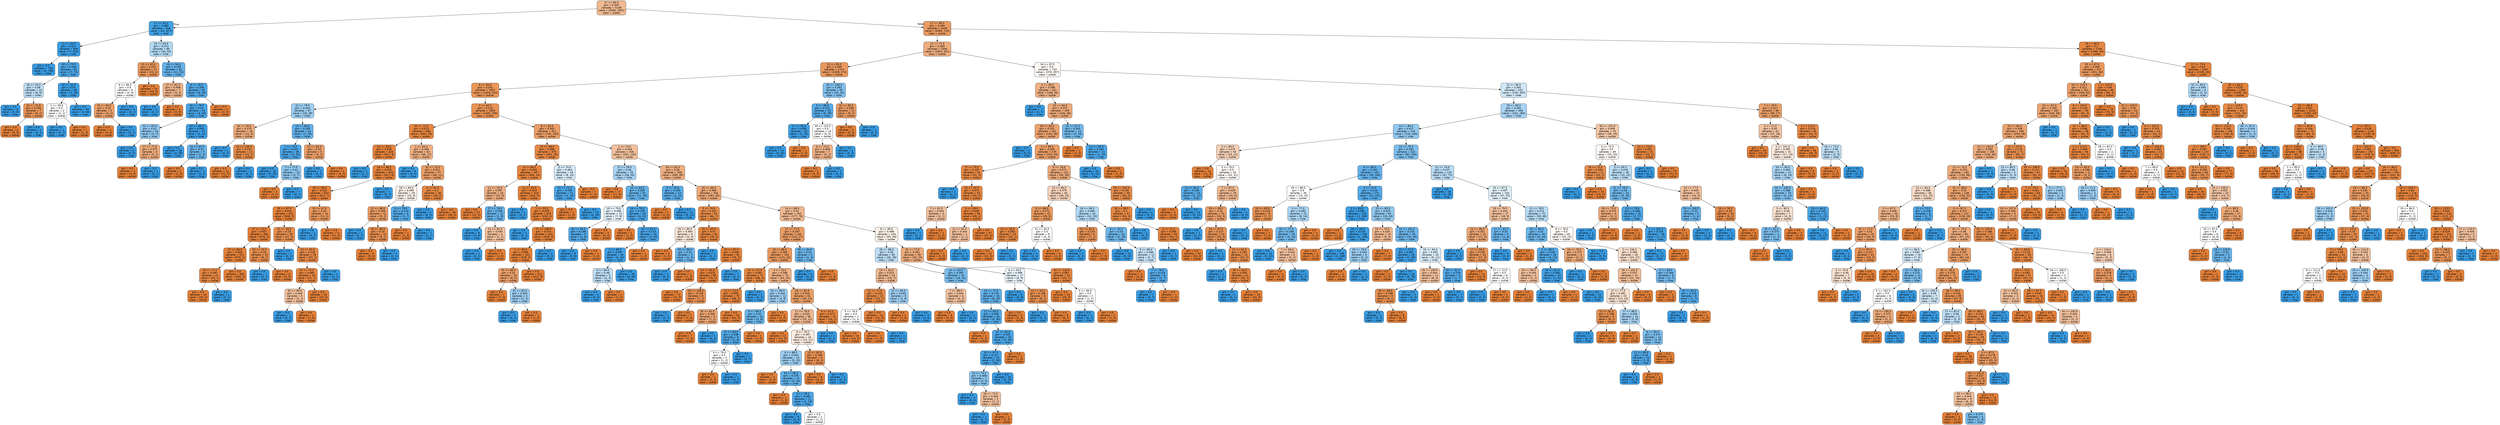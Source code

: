 digraph Tree {
node [shape=box, style="filled, rounded", color="black", fontname=helvetica] ;
edge [fontname=helvetica] ;
0 [label="17 <= 65.0\ngini = 0.429\nsamples = 5148\nvalue = [3546, 1602]\nclass = outlier", fillcolor="#f1ba92"] ;
1 [label="17 <= 61.5\ngini = 0.085\nsamples = 918\nvalue = [41, 877]\nclass = inlier", fillcolor="#42a2e6"] ;
0 -> 1 [labeldistance=2.5, labelangle=45, headlabel="True"] ;
2 [label="21 <= 60.5\ngini = 0.017\nsamples = 829\nvalue = [7, 822]\nclass = inlier", fillcolor="#3b9ee5"] ;
1 -> 2 ;
3 [label="gini = 0.0\nsamples = 748\nvalue = [0, 748]\nclass = inlier", fillcolor="#399de5"] ;
2 -> 3 ;
4 [label="26 <= 75.5\ngini = 0.158\nsamples = 81\nvalue = [7, 74]\nclass = inlier", fillcolor="#4ca6e7"] ;
2 -> 4 ;
5 [label="29 <= 55.5\ngini = 0.48\nsamples = 15\nvalue = [6, 9]\nclass = inlier", fillcolor="#bddef6"] ;
4 -> 5 ;
6 [label="gini = 0.0\nsamples = 8\nvalue = [0, 8]\nclass = inlier", fillcolor="#399de5"] ;
5 -> 6 ;
7 [label="31 <= 71.5\ngini = 0.245\nsamples = 7\nvalue = [6, 1]\nclass = outlier", fillcolor="#e9965a"] ;
5 -> 7 ;
8 [label="gini = 0.0\nsamples = 6\nvalue = [6, 0]\nclass = outlier", fillcolor="#e58139"] ;
7 -> 8 ;
9 [label="gini = 0.0\nsamples = 1\nvalue = [0, 1]\nclass = inlier", fillcolor="#399de5"] ;
7 -> 9 ;
10 [label="20 <= 52.0\ngini = 0.03\nsamples = 66\nvalue = [1, 65]\nclass = inlier", fillcolor="#3c9fe5"] ;
4 -> 10 ;
11 [label="1 <= 59.5\ngini = 0.5\nsamples = 2\nvalue = [1, 1]\nclass = outlier", fillcolor="#ffffff"] ;
10 -> 11 ;
12 [label="gini = 0.0\nsamples = 1\nvalue = [0, 1]\nclass = inlier", fillcolor="#399de5"] ;
11 -> 12 ;
13 [label="gini = 0.0\nsamples = 1\nvalue = [1, 0]\nclass = outlier", fillcolor="#e58139"] ;
11 -> 13 ;
14 [label="gini = 0.0\nsamples = 64\nvalue = [0, 64]\nclass = inlier", fillcolor="#399de5"] ;
10 -> 14 ;
15 [label="15 <= 64.5\ngini = 0.472\nsamples = 89\nvalue = [34, 55]\nclass = inlier", fillcolor="#b3daf5"] ;
1 -> 15 ;
16 [label="21 <= 62.5\ngini = 0.252\nsamples = 27\nvalue = [23, 4]\nclass = outlier", fillcolor="#ea975b"] ;
15 -> 16 ;
17 [label="8 <= 65.5\ngini = 0.5\nsamples = 8\nvalue = [4, 4]\nclass = outlier", fillcolor="#ffffff"] ;
16 -> 17 ;
18 [label="15 <= 62.5\ngini = 0.32\nsamples = 5\nvalue = [4, 1]\nclass = outlier", fillcolor="#eca06a"] ;
17 -> 18 ;
19 [label="gini = 0.0\nsamples = 4\nvalue = [4, 0]\nclass = outlier", fillcolor="#e58139"] ;
18 -> 19 ;
20 [label="gini = 0.0\nsamples = 1\nvalue = [0, 1]\nclass = inlier", fillcolor="#399de5"] ;
18 -> 20 ;
21 [label="gini = 0.0\nsamples = 3\nvalue = [0, 3]\nclass = inlier", fillcolor="#399de5"] ;
17 -> 21 ;
22 [label="gini = 0.0\nsamples = 19\nvalue = [19, 0]\nclass = outlier", fillcolor="#e58139"] ;
16 -> 22 ;
23 [label="16 <= 54.0\ngini = 0.292\nsamples = 62\nvalue = [11, 51]\nclass = inlier", fillcolor="#64b2eb"] ;
15 -> 23 ;
24 [label="17 <= 62.5\ngini = 0.408\nsamples = 7\nvalue = [5, 2]\nclass = outlier", fillcolor="#efb388"] ;
23 -> 24 ;
25 [label="gini = 0.0\nsamples = 2\nvalue = [0, 2]\nclass = inlier", fillcolor="#399de5"] ;
24 -> 25 ;
26 [label="gini = 0.0\nsamples = 5\nvalue = [5, 0]\nclass = outlier", fillcolor="#e58139"] ;
24 -> 26 ;
27 [label="8 <= 76.5\ngini = 0.194\nsamples = 55\nvalue = [6, 49]\nclass = inlier", fillcolor="#51a9e8"] ;
23 -> 27 ;
28 [label="18 <= 78.5\ngini = 0.14\nsamples = 53\nvalue = [4, 49]\nclass = inlier", fillcolor="#49a5e7"] ;
27 -> 28 ;
29 [label="32 <= 63.5\ngini = 0.42\nsamples = 10\nvalue = [3, 7]\nclass = inlier", fillcolor="#8ec7f0"] ;
28 -> 29 ;
30 [label="gini = 0.0\nsamples = 6\nvalue = [0, 6]\nclass = inlier", fillcolor="#399de5"] ;
29 -> 30 ;
31 [label="27 <= 77.5\ngini = 0.375\nsamples = 4\nvalue = [3, 1]\nclass = outlier", fillcolor="#eeab7b"] ;
29 -> 31 ;
32 [label="gini = 0.0\nsamples = 3\nvalue = [3, 0]\nclass = outlier", fillcolor="#e58139"] ;
31 -> 32 ;
33 [label="gini = 0.0\nsamples = 1\nvalue = [0, 1]\nclass = inlier", fillcolor="#399de5"] ;
31 -> 33 ;
34 [label="33 <= 80.0\ngini = 0.045\nsamples = 43\nvalue = [1, 42]\nclass = inlier", fillcolor="#3e9fe6"] ;
28 -> 34 ;
35 [label="gini = 0.0\nsamples = 38\nvalue = [0, 38]\nclass = inlier", fillcolor="#399de5"] ;
34 -> 35 ;
36 [label="24 <= 63.0\ngini = 0.32\nsamples = 5\nvalue = [1, 4]\nclass = inlier", fillcolor="#6ab6ec"] ;
34 -> 36 ;
37 [label="gini = 0.0\nsamples = 1\nvalue = [1, 0]\nclass = outlier", fillcolor="#e58139"] ;
36 -> 37 ;
38 [label="gini = 0.0\nsamples = 4\nvalue = [0, 4]\nclass = inlier", fillcolor="#399de5"] ;
36 -> 38 ;
39 [label="gini = 0.0\nsamples = 2\nvalue = [2, 0]\nclass = outlier", fillcolor="#e58139"] ;
27 -> 39 ;
40 [label="17 <= 96.5\ngini = 0.284\nsamples = 4230\nvalue = [3505, 725]\nclass = outlier", fillcolor="#ea9b62"] ;
0 -> 40 [labeldistance=2.5, labelangle=-45, headlabel="False"] ;
41 [label="12 <= 71.5\ngini = 0.383\nsamples = 2446\nvalue = [1815, 631]\nclass = outlier", fillcolor="#eead7e"] ;
40 -> 41 ;
42 [label="31 <= 93.0\ngini = 0.269\nsamples = 1713\nvalue = [1439, 274]\nclass = outlier", fillcolor="#ea995f"] ;
41 -> 42 ;
43 [label="9 <= 60.5\ngini = 0.242\nsamples = 1657\nvalue = [1424, 233]\nclass = outlier", fillcolor="#e99659"] ;
42 -> 43 ;
44 [label="22 <= 79.5\ngini = 0.444\nsamples = 57\nvalue = [19, 38]\nclass = inlier", fillcolor="#9ccef2"] ;
43 -> 44 ;
45 [label="32 <= 59.5\ngini = 0.375\nsamples = 16\nvalue = [12, 4]\nclass = outlier", fillcolor="#eeab7b"] ;
44 -> 45 ;
46 [label="gini = 0.0\nsamples = 3\nvalue = [0, 3]\nclass = inlier", fillcolor="#399de5"] ;
45 -> 46 ;
47 [label="14 <= 106.5\ngini = 0.142\nsamples = 13\nvalue = [12, 1]\nclass = outlier", fillcolor="#e78c49"] ;
45 -> 47 ;
48 [label="gini = 0.0\nsamples = 12\nvalue = [12, 0]\nclass = outlier", fillcolor="#e58139"] ;
47 -> 48 ;
49 [label="gini = 0.0\nsamples = 1\nvalue = [0, 1]\nclass = inlier", fillcolor="#399de5"] ;
47 -> 49 ;
50 [label="13 <= 85.5\ngini = 0.283\nsamples = 41\nvalue = [7, 34]\nclass = inlier", fillcolor="#62b1ea"] ;
44 -> 50 ;
51 [label="1 <= 75.0\ngini = 0.153\nsamples = 36\nvalue = [3, 33]\nclass = inlier", fillcolor="#4ba6e7"] ;
50 -> 51 ;
52 [label="gini = 0.0\nsamples = 26\nvalue = [0, 26]\nclass = inlier", fillcolor="#399de5"] ;
51 -> 52 ;
53 [label="7 <= 77.0\ngini = 0.42\nsamples = 10\nvalue = [3, 7]\nclass = inlier", fillcolor="#8ec7f0"] ;
51 -> 53 ;
54 [label="gini = 0.0\nsamples = 3\nvalue = [3, 0]\nclass = outlier", fillcolor="#e58139"] ;
53 -> 54 ;
55 [label="gini = 0.0\nsamples = 7\nvalue = [0, 7]\nclass = inlier", fillcolor="#399de5"] ;
53 -> 55 ;
56 [label="23 <= 82.5\ngini = 0.32\nsamples = 5\nvalue = [4, 1]\nclass = outlier", fillcolor="#eca06a"] ;
50 -> 56 ;
57 [label="gini = 0.0\nsamples = 1\nvalue = [0, 1]\nclass = inlier", fillcolor="#399de5"] ;
56 -> 57 ;
58 [label="gini = 0.0\nsamples = 4\nvalue = [4, 0]\nclass = outlier", fillcolor="#e58139"] ;
56 -> 58 ;
59 [label="3 <= 65.5\ngini = 0.214\nsamples = 1600\nvalue = [1405, 195]\nclass = outlier", fillcolor="#e99254"] ;
43 -> 59 ;
60 [label="35 <= 71.5\ngini = 0.073\nsamples = 689\nvalue = [663, 26]\nclass = outlier", fillcolor="#e68641"] ;
59 -> 60 ;
61 [label="32 <= 56.5\ngini = 0.028\nsamples = 626\nvalue = [617, 9]\nclass = outlier", fillcolor="#e5833c"] ;
60 -> 61 ;
62 [label="gini = 0.0\nsamples = 1\nvalue = [0, 1]\nclass = inlier", fillcolor="#399de5"] ;
61 -> 62 ;
63 [label="14 <= 96.5\ngini = 0.025\nsamples = 625\nvalue = [617, 8]\nclass = outlier", fillcolor="#e5833c"] ;
61 -> 63 ;
64 [label="19 <= 69.5\ngini = 0.022\nsamples = 624\nvalue = [617, 7]\nclass = outlier", fillcolor="#e5823b"] ;
63 -> 64 ;
65 [label="35 <= 67.5\ngini = 0.016\nsamples = 611\nvalue = [606, 5]\nclass = outlier", fillcolor="#e5823b"] ;
64 -> 65 ;
66 [label="27 <= 71.5\ngini = 0.007\nsamples = 581\nvalue = [579, 2]\nclass = outlier", fillcolor="#e5813a"] ;
65 -> 66 ;
67 [label="17 <= 66.5\ngini = 0.003\nsamples = 571\nvalue = [570, 1]\nclass = outlier", fillcolor="#e58139"] ;
66 -> 67 ;
68 [label="10 <= 77.0\ngini = 0.091\nsamples = 21\nvalue = [20, 1]\nclass = outlier", fillcolor="#e68743"] ;
67 -> 68 ;
69 [label="gini = 0.0\nsamples = 20\nvalue = [20, 0]\nclass = outlier", fillcolor="#e58139"] ;
68 -> 69 ;
70 [label="gini = 0.0\nsamples = 1\nvalue = [0, 1]\nclass = inlier", fillcolor="#399de5"] ;
68 -> 70 ;
71 [label="gini = 0.0\nsamples = 550\nvalue = [550, 0]\nclass = outlier", fillcolor="#e58139"] ;
67 -> 71 ;
72 [label="33 <= 74.0\ngini = 0.18\nsamples = 10\nvalue = [9, 1]\nclass = outlier", fillcolor="#e88f4f"] ;
66 -> 72 ;
73 [label="gini = 0.0\nsamples = 1\nvalue = [0, 1]\nclass = inlier", fillcolor="#399de5"] ;
72 -> 73 ;
74 [label="gini = 0.0\nsamples = 9\nvalue = [9, 0]\nclass = outlier", fillcolor="#e58139"] ;
72 -> 74 ;
75 [label="31 <= 58.5\ngini = 0.18\nsamples = 30\nvalue = [27, 3]\nclass = outlier", fillcolor="#e88f4f"] ;
65 -> 75 ;
76 [label="gini = 0.0\nsamples = 1\nvalue = [0, 1]\nclass = inlier", fillcolor="#399de5"] ;
75 -> 76 ;
77 [label="13 <= 82.0\ngini = 0.128\nsamples = 29\nvalue = [27, 2]\nclass = outlier", fillcolor="#e78a48"] ;
75 -> 77 ;
78 [label="21 <= 72.0\ngini = 0.069\nsamples = 28\nvalue = [27, 1]\nclass = outlier", fillcolor="#e68640"] ;
77 -> 78 ;
79 [label="35 <= 69.5\ngini = 0.444\nsamples = 3\nvalue = [2, 1]\nclass = outlier", fillcolor="#f2c09c"] ;
78 -> 79 ;
80 [label="gini = 0.0\nsamples = 1\nvalue = [0, 1]\nclass = inlier", fillcolor="#399de5"] ;
79 -> 80 ;
81 [label="gini = 0.0\nsamples = 2\nvalue = [2, 0]\nclass = outlier", fillcolor="#e58139"] ;
79 -> 81 ;
82 [label="gini = 0.0\nsamples = 25\nvalue = [25, 0]\nclass = outlier", fillcolor="#e58139"] ;
78 -> 82 ;
83 [label="gini = 0.0\nsamples = 1\nvalue = [0, 1]\nclass = inlier", fillcolor="#399de5"] ;
77 -> 83 ;
84 [label="32 <= 67.5\ngini = 0.26\nsamples = 13\nvalue = [11, 2]\nclass = outlier", fillcolor="#ea985d"] ;
64 -> 84 ;
85 [label="gini = 0.0\nsamples = 2\nvalue = [0, 2]\nclass = inlier", fillcolor="#399de5"] ;
84 -> 85 ;
86 [label="gini = 0.0\nsamples = 11\nvalue = [11, 0]\nclass = outlier", fillcolor="#e58139"] ;
84 -> 86 ;
87 [label="gini = 0.0\nsamples = 1\nvalue = [0, 1]\nclass = inlier", fillcolor="#399de5"] ;
63 -> 87 ;
88 [label="1 <= 64.5\ngini = 0.394\nsamples = 63\nvalue = [46, 17]\nclass = outlier", fillcolor="#efb082"] ;
60 -> 88 ;
89 [label="gini = 0.0\nsamples = 6\nvalue = [0, 6]\nclass = inlier", fillcolor="#399de5"] ;
88 -> 89 ;
90 [label="32 <= 73.0\ngini = 0.311\nsamples = 57\nvalue = [46, 11]\nclass = outlier", fillcolor="#eb9f68"] ;
88 -> 90 ;
91 [label="18 <= 83.5\ngini = 0.499\nsamples = 19\nvalue = [10, 9]\nclass = outlier", fillcolor="#fcf2eb"] ;
90 -> 91 ;
92 [label="21 <= 68.0\ngini = 0.298\nsamples = 11\nvalue = [9, 2]\nclass = outlier", fillcolor="#eb9d65"] ;
91 -> 92 ;
93 [label="gini = 0.0\nsamples = 1\nvalue = [0, 1]\nclass = inlier", fillcolor="#399de5"] ;
92 -> 93 ;
94 [label="26 <= 89.5\ngini = 0.18\nsamples = 10\nvalue = [9, 1]\nclass = outlier", fillcolor="#e88f4f"] ;
92 -> 94 ;
95 [label="gini = 0.0\nsamples = 9\nvalue = [9, 0]\nclass = outlier", fillcolor="#e58139"] ;
94 -> 95 ;
96 [label="gini = 0.0\nsamples = 1\nvalue = [0, 1]\nclass = inlier", fillcolor="#399de5"] ;
94 -> 96 ;
97 [label="6 <= 79.0\ngini = 0.219\nsamples = 8\nvalue = [1, 7]\nclass = inlier", fillcolor="#55abe9"] ;
91 -> 97 ;
98 [label="gini = 0.0\nsamples = 1\nvalue = [1, 0]\nclass = outlier", fillcolor="#e58139"] ;
97 -> 98 ;
99 [label="gini = 0.0\nsamples = 7\nvalue = [0, 7]\nclass = inlier", fillcolor="#399de5"] ;
97 -> 99 ;
100 [label="4 <= 61.5\ngini = 0.1\nsamples = 38\nvalue = [36, 2]\nclass = outlier", fillcolor="#e68844"] ;
90 -> 100 ;
101 [label="gini = 0.0\nsamples = 2\nvalue = [0, 2]\nclass = inlier", fillcolor="#399de5"] ;
100 -> 101 ;
102 [label="gini = 0.0\nsamples = 36\nvalue = [36, 0]\nclass = outlier", fillcolor="#e58139"] ;
100 -> 102 ;
103 [label="8 <= 63.5\ngini = 0.302\nsamples = 911\nvalue = [742, 169]\nclass = outlier", fillcolor="#eb9e66"] ;
59 -> 103 ;
104 [label="24 <= 69.0\ngini = 0.096\nsamples = 475\nvalue = [451, 24]\nclass = outlier", fillcolor="#e68844"] ;
103 -> 104 ;
105 [label="9 <= 66.5\ngini = 0.059\nsamples = 457\nvalue = [443, 14]\nclass = outlier", fillcolor="#e6853f"] ;
104 -> 105 ;
106 [label="11 <= 76.5\ngini = 0.397\nsamples = 33\nvalue = [24, 9]\nclass = outlier", fillcolor="#efb083"] ;
105 -> 106 ;
107 [label="gini = 0.0\nsamples = 22\nvalue = [22, 0]\nclass = outlier", fillcolor="#e58139"] ;
106 -> 107 ;
108 [label="17 <= 76.0\ngini = 0.298\nsamples = 11\nvalue = [2, 9]\nclass = inlier", fillcolor="#65b3eb"] ;
106 -> 108 ;
109 [label="gini = 0.0\nsamples = 8\nvalue = [0, 8]\nclass = inlier", fillcolor="#399de5"] ;
108 -> 109 ;
110 [label="11 <= 81.0\ngini = 0.444\nsamples = 3\nvalue = [2, 1]\nclass = outlier", fillcolor="#f2c09c"] ;
108 -> 110 ;
111 [label="gini = 0.0\nsamples = 1\nvalue = [0, 1]\nclass = inlier", fillcolor="#399de5"] ;
110 -> 111 ;
112 [label="gini = 0.0\nsamples = 2\nvalue = [2, 0]\nclass = outlier", fillcolor="#e58139"] ;
110 -> 112 ;
113 [label="11 <= 53.5\ngini = 0.023\nsamples = 424\nvalue = [419, 5]\nclass = outlier", fillcolor="#e5833b"] ;
105 -> 113 ;
114 [label="gini = 0.0\nsamples = 1\nvalue = [0, 1]\nclass = inlier", fillcolor="#399de5"] ;
113 -> 114 ;
115 [label="1 <= 53.5\ngini = 0.019\nsamples = 423\nvalue = [419, 4]\nclass = outlier", fillcolor="#e5823b"] ;
113 -> 115 ;
116 [label="gini = 0.0\nsamples = 1\nvalue = [0, 1]\nclass = inlier", fillcolor="#399de5"] ;
115 -> 116 ;
117 [label="27 <= 106.5\ngini = 0.014\nsamples = 422\nvalue = [419, 3]\nclass = outlier", fillcolor="#e5823a"] ;
115 -> 117 ;
118 [label="1 <= 65.0\ngini = 0.009\nsamples = 421\nvalue = [419, 2]\nclass = outlier", fillcolor="#e5823a"] ;
117 -> 118 ;
119 [label="25 <= 80.0\ngini = 0.32\nsamples = 10\nvalue = [8, 2]\nclass = outlier", fillcolor="#eca06a"] ;
118 -> 119 ;
120 [label="gini = 0.0\nsamples = 7\nvalue = [7, 0]\nclass = outlier", fillcolor="#e58139"] ;
119 -> 120 ;
121 [label="31 <= 82.0\ngini = 0.444\nsamples = 3\nvalue = [1, 2]\nclass = inlier", fillcolor="#9ccef2"] ;
119 -> 121 ;
122 [label="gini = 0.0\nsamples = 2\nvalue = [0, 2]\nclass = inlier", fillcolor="#399de5"] ;
121 -> 122 ;
123 [label="gini = 0.0\nsamples = 1\nvalue = [1, 0]\nclass = outlier", fillcolor="#e58139"] ;
121 -> 123 ;
124 [label="gini = 0.0\nsamples = 411\nvalue = [411, 0]\nclass = outlier", fillcolor="#e58139"] ;
118 -> 124 ;
125 [label="gini = 0.0\nsamples = 1\nvalue = [0, 1]\nclass = inlier", fillcolor="#399de5"] ;
117 -> 125 ;
126 [label="5 <= 74.0\ngini = 0.494\nsamples = 18\nvalue = [8, 10]\nclass = inlier", fillcolor="#d7ebfa"] ;
104 -> 126 ;
127 [label="33 <= 72.0\ngini = 0.165\nsamples = 11\nvalue = [1, 10]\nclass = inlier", fillcolor="#4da7e8"] ;
126 -> 127 ;
128 [label="gini = 0.0\nsamples = 1\nvalue = [1, 0]\nclass = outlier", fillcolor="#e58139"] ;
127 -> 128 ;
129 [label="gini = 0.0\nsamples = 10\nvalue = [0, 10]\nclass = inlier", fillcolor="#399de5"] ;
127 -> 129 ;
130 [label="gini = 0.0\nsamples = 7\nvalue = [7, 0]\nclass = outlier", fillcolor="#e58139"] ;
126 -> 130 ;
131 [label="1 <= 74.0\ngini = 0.444\nsamples = 436\nvalue = [291, 145]\nclass = outlier", fillcolor="#f2c09c"] ;
103 -> 131 ;
132 [label="27 <= 59.5\ngini = 0.46\nsamples = 78\nvalue = [28, 50]\nclass = inlier", fillcolor="#a8d4f4"] ;
131 -> 132 ;
133 [label="gini = 0.0\nsamples = 17\nvalue = [17, 0]\nclass = outlier", fillcolor="#e58139"] ;
132 -> 133 ;
134 [label="14 <= 83.0\ngini = 0.296\nsamples = 61\nvalue = [11, 50]\nclass = inlier", fillcolor="#65b3eb"] ;
132 -> 134 ;
135 [label="19 <= 70.0\ngini = 0.498\nsamples = 15\nvalue = [7, 8]\nclass = inlier", fillcolor="#e6f3fc"] ;
134 -> 135 ;
136 [label="30 <= 94.5\ngini = 0.198\nsamples = 9\nvalue = [1, 8]\nclass = inlier", fillcolor="#52a9e8"] ;
135 -> 136 ;
137 [label="gini = 0.0\nsamples = 8\nvalue = [0, 8]\nclass = inlier", fillcolor="#399de5"] ;
136 -> 137 ;
138 [label="gini = 0.0\nsamples = 1\nvalue = [1, 0]\nclass = outlier", fillcolor="#e58139"] ;
136 -> 138 ;
139 [label="gini = 0.0\nsamples = 6\nvalue = [6, 0]\nclass = outlier", fillcolor="#e58139"] ;
135 -> 139 ;
140 [label="18 <= 79.0\ngini = 0.159\nsamples = 46\nvalue = [4, 42]\nclass = inlier", fillcolor="#4ca6e7"] ;
134 -> 140 ;
141 [label="gini = 0.0\nsamples = 1\nvalue = [1, 0]\nclass = outlier", fillcolor="#e58139"] ;
140 -> 141 ;
142 [label="24 <= 82.0\ngini = 0.124\nsamples = 45\nvalue = [3, 42]\nclass = inlier", fillcolor="#47a4e7"] ;
140 -> 142 ;
143 [label="3 <= 69.0\ngini = 0.087\nsamples = 44\nvalue = [2, 42]\nclass = inlier", fillcolor="#42a2e6"] ;
142 -> 143 ;
144 [label="6 <= 84.0\ngini = 0.48\nsamples = 5\nvalue = [2, 3]\nclass = inlier", fillcolor="#bddef6"] ;
143 -> 144 ;
145 [label="gini = 0.0\nsamples = 3\nvalue = [0, 3]\nclass = inlier", fillcolor="#399de5"] ;
144 -> 145 ;
146 [label="gini = 0.0\nsamples = 2\nvalue = [2, 0]\nclass = outlier", fillcolor="#e58139"] ;
144 -> 146 ;
147 [label="gini = 0.0\nsamples = 39\nvalue = [0, 39]\nclass = inlier", fillcolor="#399de5"] ;
143 -> 147 ;
148 [label="gini = 0.0\nsamples = 1\nvalue = [1, 0]\nclass = outlier", fillcolor="#e58139"] ;
142 -> 148 ;
149 [label="33 <= 62.5\ngini = 0.39\nsamples = 358\nvalue = [263, 95]\nclass = outlier", fillcolor="#eeaf81"] ;
131 -> 149 ;
150 [label="9 <= 76.0\ngini = 0.245\nsamples = 14\nvalue = [2, 12]\nclass = inlier", fillcolor="#5aade9"] ;
149 -> 150 ;
151 [label="gini = 0.0\nsamples = 2\nvalue = [2, 0]\nclass = outlier", fillcolor="#e58139"] ;
150 -> 151 ;
152 [label="gini = 0.0\nsamples = 12\nvalue = [0, 12]\nclass = inlier", fillcolor="#399de5"] ;
150 -> 152 ;
153 [label="20 <= 66.5\ngini = 0.366\nsamples = 344\nvalue = [261, 83]\nclass = outlier", fillcolor="#eda978"] ;
149 -> 153 ;
154 [label="5 <= 78.0\ngini = 0.142\nsamples = 91\nvalue = [84, 7]\nclass = outlier", fillcolor="#e78c49"] ;
153 -> 154 ;
155 [label="26 <= 85.5\ngini = 0.494\nsamples = 9\nvalue = [5, 4]\nclass = outlier", fillcolor="#fae6d7"] ;
154 -> 155 ;
156 [label="gini = 0.0\nsamples = 4\nvalue = [4, 0]\nclass = outlier", fillcolor="#e58139"] ;
155 -> 156 ;
157 [label="35 <= 86.5\ngini = 0.32\nsamples = 5\nvalue = [1, 4]\nclass = inlier", fillcolor="#6ab6ec"] ;
155 -> 157 ;
158 [label="gini = 0.0\nsamples = 4\nvalue = [0, 4]\nclass = inlier", fillcolor="#399de5"] ;
157 -> 158 ;
159 [label="gini = 0.0\nsamples = 1\nvalue = [1, 0]\nclass = outlier", fillcolor="#e58139"] ;
157 -> 159 ;
160 [label="25 <= 65.5\ngini = 0.07\nsamples = 82\nvalue = [79, 3]\nclass = outlier", fillcolor="#e68641"] ;
154 -> 160 ;
161 [label="gini = 0.0\nsamples = 1\nvalue = [0, 1]\nclass = inlier", fillcolor="#399de5"] ;
160 -> 161 ;
162 [label="23 <= 97.0\ngini = 0.048\nsamples = 81\nvalue = [79, 2]\nclass = outlier", fillcolor="#e6843e"] ;
160 -> 162 ;
163 [label="23 <= 91.5\ngini = 0.025\nsamples = 80\nvalue = [79, 1]\nclass = outlier", fillcolor="#e5833c"] ;
162 -> 163 ;
164 [label="gini = 0.0\nsamples = 72\nvalue = [72, 0]\nclass = outlier", fillcolor="#e58139"] ;
163 -> 164 ;
165 [label="10 <= 109.5\ngini = 0.219\nsamples = 8\nvalue = [7, 1]\nclass = outlier", fillcolor="#e99355"] ;
163 -> 165 ;
166 [label="gini = 0.0\nsamples = 1\nvalue = [0, 1]\nclass = inlier", fillcolor="#399de5"] ;
165 -> 166 ;
167 [label="gini = 0.0\nsamples = 7\nvalue = [7, 0]\nclass = outlier", fillcolor="#e58139"] ;
165 -> 167 ;
168 [label="gini = 0.0\nsamples = 1\nvalue = [0, 1]\nclass = inlier", fillcolor="#399de5"] ;
162 -> 168 ;
169 [label="14 <= 86.5\ngini = 0.42\nsamples = 253\nvalue = [177, 76]\nclass = outlier", fillcolor="#f0b78e"] ;
153 -> 169 ;
170 [label="27 <= 77.0\ngini = 0.297\nsamples = 149\nvalue = [122, 27]\nclass = outlier", fillcolor="#eb9d65"] ;
169 -> 170 ;
171 [label="10 <= 86.5\ngini = 0.268\nsamples = 144\nvalue = [121, 23]\nclass = outlier", fillcolor="#ea995f"] ;
170 -> 171 ;
172 [label="11 <= 72.5\ngini = 0.081\nsamples = 71\nvalue = [68, 3]\nclass = outlier", fillcolor="#e68742"] ;
171 -> 172 ;
173 [label="13 <= 72.5\ngini = 0.056\nsamples = 70\nvalue = [68, 2]\nclass = outlier", fillcolor="#e6853f"] ;
172 -> 173 ;
174 [label="30 <= 81.0\ngini = 0.346\nsamples = 9\nvalue = [7, 2]\nclass = outlier", fillcolor="#eca572"] ;
173 -> 174 ;
175 [label="gini = 0.0\nsamples = 7\nvalue = [7, 0]\nclass = outlier", fillcolor="#e58139"] ;
174 -> 175 ;
176 [label="gini = 0.0\nsamples = 2\nvalue = [0, 2]\nclass = inlier", fillcolor="#399de5"] ;
174 -> 176 ;
177 [label="gini = 0.0\nsamples = 61\nvalue = [61, 0]\nclass = outlier", fillcolor="#e58139"] ;
173 -> 177 ;
178 [label="gini = 0.0\nsamples = 1\nvalue = [0, 1]\nclass = inlier", fillcolor="#399de5"] ;
172 -> 178 ;
179 [label="4 <= 70.5\ngini = 0.398\nsamples = 73\nvalue = [53, 20]\nclass = outlier", fillcolor="#efb184"] ;
171 -> 179 ;
180 [label="34 <= 96.5\ngini = 0.444\nsamples = 12\nvalue = [4, 8]\nclass = inlier", fillcolor="#9ccef2"] ;
179 -> 180 ;
181 [label="6 <= 89.5\ngini = 0.32\nsamples = 10\nvalue = [2, 8]\nclass = inlier", fillcolor="#6ab6ec"] ;
180 -> 181 ;
182 [label="27 <= 64.5\ngini = 0.198\nsamples = 9\nvalue = [1, 8]\nclass = inlier", fillcolor="#52a9e8"] ;
181 -> 182 ;
183 [label="0 <= 70.0\ngini = 0.5\nsamples = 2\nvalue = [1, 1]\nclass = outlier", fillcolor="#ffffff"] ;
182 -> 183 ;
184 [label="gini = 0.0\nsamples = 1\nvalue = [1, 0]\nclass = outlier", fillcolor="#e58139"] ;
183 -> 184 ;
185 [label="gini = 0.0\nsamples = 1\nvalue = [0, 1]\nclass = inlier", fillcolor="#399de5"] ;
183 -> 185 ;
186 [label="gini = 0.0\nsamples = 7\nvalue = [0, 7]\nclass = inlier", fillcolor="#399de5"] ;
182 -> 186 ;
187 [label="gini = 0.0\nsamples = 1\nvalue = [1, 0]\nclass = outlier", fillcolor="#e58139"] ;
181 -> 187 ;
188 [label="gini = 0.0\nsamples = 2\nvalue = [2, 0]\nclass = outlier", fillcolor="#e58139"] ;
180 -> 188 ;
189 [label="26 <= 82.5\ngini = 0.316\nsamples = 61\nvalue = [49, 12]\nclass = outlier", fillcolor="#eba069"] ;
179 -> 189 ;
190 [label="17 <= 78.0\ngini = 0.424\nsamples = 36\nvalue = [25, 11]\nclass = outlier", fillcolor="#f0b890"] ;
189 -> 190 ;
191 [label="gini = 0.0\nsamples = 12\nvalue = [12, 0]\nclass = outlier", fillcolor="#e58139"] ;
190 -> 191 ;
192 [label="8 <= 79.5\ngini = 0.497\nsamples = 24\nvalue = [13, 11]\nclass = outlier", fillcolor="#fbece1"] ;
190 -> 192 ;
193 [label="6 <= 88.5\ngini = 0.444\nsamples = 15\nvalue = [5, 10]\nclass = inlier", fillcolor="#9ccef2"] ;
192 -> 193 ;
194 [label="gini = 0.0\nsamples = 3\nvalue = [3, 0]\nclass = outlier", fillcolor="#e58139"] ;
193 -> 194 ;
195 [label="33 <= 66.5\ngini = 0.278\nsamples = 12\nvalue = [2, 10]\nclass = inlier", fillcolor="#61b1ea"] ;
193 -> 195 ;
196 [label="gini = 0.0\nsamples = 1\nvalue = [1, 0]\nclass = outlier", fillcolor="#e58139"] ;
195 -> 196 ;
197 [label="0 <= 78.5\ngini = 0.165\nsamples = 11\nvalue = [1, 10]\nclass = inlier", fillcolor="#4da7e8"] ;
195 -> 197 ;
198 [label="gini = 0.0\nsamples = 9\nvalue = [0, 9]\nclass = inlier", fillcolor="#399de5"] ;
197 -> 198 ;
199 [label="gini = 0.5\nsamples = 2\nvalue = [1, 1]\nclass = outlier", fillcolor="#ffffff"] ;
197 -> 199 ;
200 [label="13 <= 82.5\ngini = 0.198\nsamples = 9\nvalue = [8, 1]\nclass = outlier", fillcolor="#e89152"] ;
192 -> 200 ;
201 [label="gini = 0.0\nsamples = 8\nvalue = [8, 0]\nclass = outlier", fillcolor="#e58139"] ;
200 -> 201 ;
202 [label="gini = 0.0\nsamples = 1\nvalue = [0, 1]\nclass = inlier", fillcolor="#399de5"] ;
200 -> 202 ;
203 [label="9 <= 67.0\ngini = 0.077\nsamples = 25\nvalue = [24, 1]\nclass = outlier", fillcolor="#e68641"] ;
189 -> 203 ;
204 [label="gini = 0.0\nsamples = 1\nvalue = [0, 1]\nclass = inlier", fillcolor="#399de5"] ;
203 -> 204 ;
205 [label="gini = 0.0\nsamples = 24\nvalue = [24, 0]\nclass = outlier", fillcolor="#e58139"] ;
203 -> 205 ;
206 [label="35 <= 84.0\ngini = 0.32\nsamples = 5\nvalue = [1, 4]\nclass = inlier", fillcolor="#6ab6ec"] ;
170 -> 206 ;
207 [label="gini = 0.0\nsamples = 4\nvalue = [0, 4]\nclass = inlier", fillcolor="#399de5"] ;
206 -> 207 ;
208 [label="gini = 0.0\nsamples = 1\nvalue = [1, 0]\nclass = outlier", fillcolor="#e58139"] ;
206 -> 208 ;
209 [label="9 <= 90.0\ngini = 0.498\nsamples = 104\nvalue = [55, 49]\nclass = outlier", fillcolor="#fcf1e9"] ;
169 -> 209 ;
210 [label="26 <= 88.0\ngini = 0.48\nsamples = 65\nvalue = [26, 39]\nclass = inlier", fillcolor="#bddef6"] ;
209 -> 210 ;
211 [label="13 <= 81.0\ngini = 0.423\nsamples = 23\nvalue = [16, 7]\nclass = outlier", fillcolor="#f0b890"] ;
210 -> 211 ;
212 [label="21 <= 71.5\ngini = 0.133\nsamples = 14\nvalue = [13, 1]\nclass = outlier", fillcolor="#e78b48"] ;
211 -> 212 ;
213 [label="5 <= 76.0\ngini = 0.5\nsamples = 2\nvalue = [1, 1]\nclass = outlier", fillcolor="#ffffff"] ;
212 -> 213 ;
214 [label="gini = 0.0\nsamples = 1\nvalue = [1, 0]\nclass = outlier", fillcolor="#e58139"] ;
213 -> 214 ;
215 [label="gini = 0.0\nsamples = 1\nvalue = [0, 1]\nclass = inlier", fillcolor="#399de5"] ;
213 -> 215 ;
216 [label="gini = 0.0\nsamples = 12\nvalue = [12, 0]\nclass = outlier", fillcolor="#e58139"] ;
212 -> 216 ;
217 [label="22 <= 84.0\ngini = 0.444\nsamples = 9\nvalue = [3, 6]\nclass = inlier", fillcolor="#9ccef2"] ;
211 -> 217 ;
218 [label="gini = 0.0\nsamples = 3\nvalue = [3, 0]\nclass = outlier", fillcolor="#e58139"] ;
217 -> 218 ;
219 [label="gini = 0.0\nsamples = 6\nvalue = [0, 6]\nclass = inlier", fillcolor="#399de5"] ;
217 -> 219 ;
220 [label="12 <= 63.5\ngini = 0.363\nsamples = 42\nvalue = [10, 32]\nclass = inlier", fillcolor="#77bced"] ;
210 -> 220 ;
221 [label="7 <= 86.0\ngini = 0.444\nsamples = 6\nvalue = [4, 2]\nclass = outlier", fillcolor="#f2c09c"] ;
220 -> 221 ;
222 [label="gini = 0.0\nsamples = 4\nvalue = [4, 0]\nclass = outlier", fillcolor="#e58139"] ;
221 -> 222 ;
223 [label="gini = 0.0\nsamples = 2\nvalue = [0, 2]\nclass = inlier", fillcolor="#399de5"] ;
221 -> 223 ;
224 [label="16 <= 77.0\ngini = 0.278\nsamples = 36\nvalue = [6, 30]\nclass = inlier", fillcolor="#61b1ea"] ;
220 -> 224 ;
225 [label="11 <= 60.5\ngini = 0.208\nsamples = 34\nvalue = [4, 30]\nclass = inlier", fillcolor="#53aae8"] ;
224 -> 225 ;
226 [label="gini = 0.0\nsamples = 1\nvalue = [1, 0]\nclass = outlier", fillcolor="#e58139"] ;
225 -> 226 ;
227 [label="21 <= 95.5\ngini = 0.165\nsamples = 33\nvalue = [3, 30]\nclass = inlier", fillcolor="#4da7e8"] ;
225 -> 227 ;
228 [label="35 <= 67.5\ngini = 0.117\nsamples = 32\nvalue = [2, 30]\nclass = inlier", fillcolor="#46a4e7"] ;
227 -> 228 ;
229 [label="24 <= 74.5\ngini = 0.408\nsamples = 7\nvalue = [2, 5]\nclass = inlier", fillcolor="#88c4ef"] ;
228 -> 229 ;
230 [label="gini = 0.0\nsamples = 4\nvalue = [0, 4]\nclass = inlier", fillcolor="#399de5"] ;
229 -> 230 ;
231 [label="28 <= 73.0\ngini = 0.444\nsamples = 3\nvalue = [2, 1]\nclass = outlier", fillcolor="#f2c09c"] ;
229 -> 231 ;
232 [label="gini = 0.0\nsamples = 1\nvalue = [0, 1]\nclass = inlier", fillcolor="#399de5"] ;
231 -> 232 ;
233 [label="gini = 0.0\nsamples = 2\nvalue = [2, 0]\nclass = outlier", fillcolor="#e58139"] ;
231 -> 233 ;
234 [label="gini = 0.0\nsamples = 25\nvalue = [0, 25]\nclass = inlier", fillcolor="#399de5"] ;
228 -> 234 ;
235 [label="gini = 0.0\nsamples = 1\nvalue = [1, 0]\nclass = outlier", fillcolor="#e58139"] ;
227 -> 235 ;
236 [label="gini = 0.0\nsamples = 2\nvalue = [2, 0]\nclass = outlier", fillcolor="#e58139"] ;
224 -> 236 ;
237 [label="25 <= 77.0\ngini = 0.381\nsamples = 39\nvalue = [29, 10]\nclass = outlier", fillcolor="#eeac7d"] ;
209 -> 237 ;
238 [label="0 <= 70.5\ngini = 0.498\nsamples = 17\nvalue = [8, 9]\nclass = inlier", fillcolor="#e9f4fc"] ;
237 -> 238 ;
239 [label="gini = 0.0\nsamples = 8\nvalue = [0, 8]\nclass = inlier", fillcolor="#399de5"] ;
238 -> 239 ;
240 [label="13 <= 54.5\ngini = 0.198\nsamples = 9\nvalue = [8, 1]\nclass = outlier", fillcolor="#e89152"] ;
238 -> 240 ;
241 [label="gini = 0.0\nsamples = 1\nvalue = [0, 1]\nclass = inlier", fillcolor="#399de5"] ;
240 -> 241 ;
242 [label="gini = 0.0\nsamples = 8\nvalue = [8, 0]\nclass = outlier", fillcolor="#e58139"] ;
240 -> 242 ;
243 [label="34 <= 116.0\ngini = 0.087\nsamples = 22\nvalue = [21, 1]\nclass = outlier", fillcolor="#e68742"] ;
237 -> 243 ;
244 [label="gini = 0.0\nsamples = 20\nvalue = [20, 0]\nclass = outlier", fillcolor="#e58139"] ;
243 -> 244 ;
245 [label="5 <= 95.5\ngini = 0.5\nsamples = 2\nvalue = [1, 1]\nclass = outlier", fillcolor="#ffffff"] ;
243 -> 245 ;
246 [label="gini = 0.0\nsamples = 1\nvalue = [0, 1]\nclass = inlier", fillcolor="#399de5"] ;
245 -> 246 ;
247 [label="gini = 0.0\nsamples = 1\nvalue = [1, 0]\nclass = outlier", fillcolor="#e58139"] ;
245 -> 247 ;
248 [label="25 <= 100.5\ngini = 0.392\nsamples = 56\nvalue = [15, 41]\nclass = inlier", fillcolor="#81c1ef"] ;
42 -> 248 ;
249 [label="5 <= 98.5\ngini = 0.231\nsamples = 45\nvalue = [6, 39]\nclass = inlier", fillcolor="#57ace9"] ;
248 -> 249 ;
250 [label="17 <= 95.5\ngini = 0.056\nsamples = 35\nvalue = [1, 34]\nclass = inlier", fillcolor="#3fa0e6"] ;
249 -> 250 ;
251 [label="gini = 0.0\nsamples = 34\nvalue = [0, 34]\nclass = inlier", fillcolor="#399de5"] ;
250 -> 251 ;
252 [label="gini = 0.0\nsamples = 1\nvalue = [1, 0]\nclass = outlier", fillcolor="#e58139"] ;
250 -> 252 ;
253 [label="30 <= 115.5\ngini = 0.5\nsamples = 10\nvalue = [5, 5]\nclass = outlier", fillcolor="#ffffff"] ;
249 -> 253 ;
254 [label="0 <= 73.0\ngini = 0.408\nsamples = 7\nvalue = [5, 2]\nclass = outlier", fillcolor="#efb388"] ;
253 -> 254 ;
255 [label="gini = 0.0\nsamples = 5\nvalue = [5, 0]\nclass = outlier", fillcolor="#e58139"] ;
254 -> 255 ;
256 [label="gini = 0.0\nsamples = 2\nvalue = [0, 2]\nclass = inlier", fillcolor="#399de5"] ;
254 -> 256 ;
257 [label="gini = 0.0\nsamples = 3\nvalue = [0, 3]\nclass = inlier", fillcolor="#399de5"] ;
253 -> 257 ;
258 [label="32 <= 92.5\ngini = 0.298\nsamples = 11\nvalue = [9, 2]\nclass = outlier", fillcolor="#eb9d65"] ;
248 -> 258 ;
259 [label="gini = 0.0\nsamples = 9\nvalue = [9, 0]\nclass = outlier", fillcolor="#e58139"] ;
258 -> 259 ;
260 [label="gini = 0.0\nsamples = 2\nvalue = [0, 2]\nclass = inlier", fillcolor="#399de5"] ;
258 -> 260 ;
261 [label="34 <= 87.5\ngini = 0.5\nsamples = 733\nvalue = [376, 357]\nclass = outlier", fillcolor="#fef9f5"] ;
41 -> 261 ;
262 [label="4 <= 59.5\ngini = 0.398\nsamples = 201\nvalue = [146, 55]\nclass = outlier", fillcolor="#efb084"] ;
261 -> 262 ;
263 [label="gini = 0.0\nsamples = 7\nvalue = [0, 7]\nclass = inlier", fillcolor="#399de5"] ;
262 -> 263 ;
264 [label="33 <= 84.5\ngini = 0.372\nsamples = 194\nvalue = [146, 48]\nclass = outlier", fillcolor="#eeaa7a"] ;
262 -> 264 ;
265 [label="29 <= 63.5\ngini = 0.332\nsamples = 181\nvalue = [143, 38]\nclass = outlier", fillcolor="#eca26e"] ;
264 -> 265 ;
266 [label="gini = 0.0\nsamples = 5\nvalue = [0, 5]\nclass = inlier", fillcolor="#399de5"] ;
265 -> 266 ;
267 [label="2 <= 85.5\ngini = 0.305\nsamples = 176\nvalue = [143, 33]\nclass = outlier", fillcolor="#eb9e67"] ;
265 -> 267 ;
268 [label="17 <= 70.5\ngini = 0.105\nsamples = 54\nvalue = [51, 3]\nclass = outlier", fillcolor="#e78845"] ;
267 -> 268 ;
269 [label="gini = 0.0\nsamples = 1\nvalue = [0, 1]\nclass = inlier", fillcolor="#399de5"] ;
268 -> 269 ;
270 [label="32 <= 63.5\ngini = 0.073\nsamples = 53\nvalue = [51, 2]\nclass = outlier", fillcolor="#e68641"] ;
268 -> 270 ;
271 [label="7 <= 61.5\ngini = 0.444\nsamples = 3\nvalue = [2, 1]\nclass = outlier", fillcolor="#f2c09c"] ;
270 -> 271 ;
272 [label="gini = 0.0\nsamples = 1\nvalue = [0, 1]\nclass = inlier", fillcolor="#399de5"] ;
271 -> 272 ;
273 [label="gini = 0.0\nsamples = 2\nvalue = [2, 0]\nclass = outlier", fillcolor="#e58139"] ;
271 -> 273 ;
274 [label="3 <= 59.0\ngini = 0.039\nsamples = 50\nvalue = [49, 1]\nclass = outlier", fillcolor="#e6843d"] ;
270 -> 274 ;
275 [label="11 <= 61.5\ngini = 0.444\nsamples = 3\nvalue = [2, 1]\nclass = outlier", fillcolor="#f2c09c"] ;
274 -> 275 ;
276 [label="gini = 0.0\nsamples = 2\nvalue = [2, 0]\nclass = outlier", fillcolor="#e58139"] ;
275 -> 276 ;
277 [label="gini = 0.0\nsamples = 1\nvalue = [0, 1]\nclass = inlier", fillcolor="#399de5"] ;
275 -> 277 ;
278 [label="gini = 0.0\nsamples = 47\nvalue = [47, 0]\nclass = outlier", fillcolor="#e58139"] ;
274 -> 278 ;
279 [label="0 <= 78.5\ngini = 0.371\nsamples = 122\nvalue = [92, 30]\nclass = outlier", fillcolor="#edaa7a"] ;
267 -> 279 ;
280 [label="13 <= 86.0\ngini = 0.479\nsamples = 63\nvalue = [38, 25]\nclass = outlier", fillcolor="#f6d4bb"] ;
279 -> 280 ;
281 [label="9 <= 86.0\ngini = 0.271\nsamples = 31\nvalue = [26, 5]\nclass = outlier", fillcolor="#ea995f"] ;
280 -> 281 ;
282 [label="22 <= 93.5\ngini = 0.083\nsamples = 23\nvalue = [22, 1]\nclass = outlier", fillcolor="#e68742"] ;
281 -> 282 ;
283 [label="gini = 0.0\nsamples = 22\nvalue = [22, 0]\nclass = outlier", fillcolor="#e58139"] ;
282 -> 283 ;
284 [label="gini = 0.0\nsamples = 1\nvalue = [0, 1]\nclass = inlier", fillcolor="#399de5"] ;
282 -> 284 ;
285 [label="31 <= 63.0\ngini = 0.5\nsamples = 8\nvalue = [4, 4]\nclass = outlier", fillcolor="#ffffff"] ;
281 -> 285 ;
286 [label="gini = 0.0\nsamples = 4\nvalue = [0, 4]\nclass = inlier", fillcolor="#399de5"] ;
285 -> 286 ;
287 [label="gini = 0.0\nsamples = 4\nvalue = [4, 0]\nclass = outlier", fillcolor="#e58139"] ;
285 -> 287 ;
288 [label="19 <= 66.5\ngini = 0.469\nsamples = 32\nvalue = [12, 20]\nclass = inlier", fillcolor="#b0d8f5"] ;
280 -> 288 ;
289 [label="32 <= 65.0\ngini = 0.219\nsamples = 8\nvalue = [7, 1]\nclass = outlier", fillcolor="#e99355"] ;
288 -> 289 ;
290 [label="gini = 0.0\nsamples = 1\nvalue = [0, 1]\nclass = inlier", fillcolor="#399de5"] ;
289 -> 290 ;
291 [label="gini = 0.0\nsamples = 7\nvalue = [7, 0]\nclass = outlier", fillcolor="#e58139"] ;
289 -> 291 ;
292 [label="8 <= 70.5\ngini = 0.33\nsamples = 24\nvalue = [5, 19]\nclass = inlier", fillcolor="#6db7ec"] ;
288 -> 292 ;
293 [label="gini = 0.0\nsamples = 12\nvalue = [0, 12]\nclass = inlier", fillcolor="#399de5"] ;
292 -> 293 ;
294 [label="9 <= 86.0\ngini = 0.486\nsamples = 12\nvalue = [5, 7]\nclass = inlier", fillcolor="#c6e3f8"] ;
292 -> 294 ;
295 [label="gini = 0.0\nsamples = 4\nvalue = [4, 0]\nclass = outlier", fillcolor="#e58139"] ;
294 -> 295 ;
296 [label="7 <= 79.5\ngini = 0.219\nsamples = 8\nvalue = [1, 7]\nclass = inlier", fillcolor="#55abe9"] ;
294 -> 296 ;
297 [label="gini = 0.0\nsamples = 7\nvalue = [0, 7]\nclass = inlier", fillcolor="#399de5"] ;
296 -> 297 ;
298 [label="gini = 0.0\nsamples = 1\nvalue = [1, 0]\nclass = outlier", fillcolor="#e58139"] ;
296 -> 298 ;
299 [label="25 <= 102.5\ngini = 0.155\nsamples = 59\nvalue = [54, 5]\nclass = outlier", fillcolor="#e78d4b"] ;
279 -> 299 ;
300 [label="26 <= 68.5\ngini = 0.1\nsamples = 57\nvalue = [54, 3]\nclass = outlier", fillcolor="#e68844"] ;
299 -> 300 ;
301 [label="gini = 0.0\nsamples = 2\nvalue = [0, 2]\nclass = inlier", fillcolor="#399de5"] ;
300 -> 301 ;
302 [label="3 <= 71.5\ngini = 0.036\nsamples = 55\nvalue = [54, 1]\nclass = outlier", fillcolor="#e5833d"] ;
300 -> 302 ;
303 [label="gini = 0.0\nsamples = 1\nvalue = [0, 1]\nclass = inlier", fillcolor="#399de5"] ;
302 -> 303 ;
304 [label="gini = 0.0\nsamples = 54\nvalue = [54, 0]\nclass = outlier", fillcolor="#e58139"] ;
302 -> 304 ;
305 [label="gini = 0.0\nsamples = 2\nvalue = [0, 2]\nclass = inlier", fillcolor="#399de5"] ;
299 -> 305 ;
306 [label="31 <= 67.5\ngini = 0.355\nsamples = 13\nvalue = [3, 10]\nclass = inlier", fillcolor="#74baed"] ;
264 -> 306 ;
307 [label="gini = 0.0\nsamples = 2\nvalue = [2, 0]\nclass = outlier", fillcolor="#e58139"] ;
306 -> 307 ;
308 [label="13 <= 95.5\ngini = 0.165\nsamples = 11\nvalue = [1, 10]\nclass = inlier", fillcolor="#4da7e8"] ;
306 -> 308 ;
309 [label="gini = 0.0\nsamples = 10\nvalue = [0, 10]\nclass = inlier", fillcolor="#399de5"] ;
308 -> 309 ;
310 [label="gini = 0.0\nsamples = 1\nvalue = [1, 0]\nclass = outlier", fillcolor="#e58139"] ;
308 -> 310 ;
311 [label="21 <= 96.5\ngini = 0.491\nsamples = 532\nvalue = [230, 302]\nclass = inlier", fillcolor="#d0e8f9"] ;
261 -> 311 ;
312 [label="29 <= 96.5\ngini = 0.461\nsamples = 446\nvalue = [161, 285]\nclass = inlier", fillcolor="#a9d4f4"] ;
311 -> 312 ;
313 [label="13 <= 84.5\ngini = 0.427\nsamples = 376\nvalue = [116, 260]\nclass = inlier", fillcolor="#91c9f1"] ;
312 -> 313 ;
314 [label="2 <= 85.5\ngini = 0.475\nsamples = 54\nvalue = [33, 21]\nclass = outlier", fillcolor="#f6d1b7"] ;
313 -> 314 ;
315 [label="gini = 0.0\nsamples = 11\nvalue = [11, 0]\nclass = outlier", fillcolor="#e58139"] ;
314 -> 315 ;
316 [label="3 <= 70.5\ngini = 0.5\nsamples = 43\nvalue = [22, 21]\nclass = outlier", fillcolor="#fef9f6"] ;
314 -> 316 ;
317 [label="14 <= 83.5\ngini = 0.245\nsamples = 14\nvalue = [2, 12]\nclass = inlier", fillcolor="#5aade9"] ;
316 -> 317 ;
318 [label="gini = 0.0\nsamples = 2\nvalue = [2, 0]\nclass = outlier", fillcolor="#e58139"] ;
317 -> 318 ;
319 [label="gini = 0.0\nsamples = 12\nvalue = [0, 12]\nclass = inlier", fillcolor="#399de5"] ;
317 -> 319 ;
320 [label="7 <= 87.5\ngini = 0.428\nsamples = 29\nvalue = [20, 9]\nclass = outlier", fillcolor="#f1ba92"] ;
316 -> 320 ;
321 [label="28 <= 69.0\ngini = 0.32\nsamples = 25\nvalue = [20, 5]\nclass = outlier", fillcolor="#eca06a"] ;
320 -> 321 ;
322 [label="gini = 0.0\nsamples = 2\nvalue = [0, 2]\nclass = inlier", fillcolor="#399de5"] ;
321 -> 322 ;
323 [label="24 <= 67.5\ngini = 0.227\nsamples = 23\nvalue = [20, 3]\nclass = outlier", fillcolor="#e99457"] ;
321 -> 323 ;
324 [label="gini = 0.0\nsamples = 1\nvalue = [0, 1]\nclass = inlier", fillcolor="#399de5"] ;
323 -> 324 ;
325 [label="11 <= 62.0\ngini = 0.165\nsamples = 22\nvalue = [20, 2]\nclass = outlier", fillcolor="#e88e4d"] ;
323 -> 325 ;
326 [label="gini = 0.0\nsamples = 1\nvalue = [0, 1]\nclass = inlier", fillcolor="#399de5"] ;
325 -> 326 ;
327 [label="35 <= 64.5\ngini = 0.091\nsamples = 21\nvalue = [20, 1]\nclass = outlier", fillcolor="#e68743"] ;
325 -> 327 ;
328 [label="gini = 0.0\nsamples = 1\nvalue = [0, 1]\nclass = inlier", fillcolor="#399de5"] ;
327 -> 328 ;
329 [label="gini = 0.0\nsamples = 20\nvalue = [20, 0]\nclass = outlier", fillcolor="#e58139"] ;
327 -> 329 ;
330 [label="gini = 0.0\nsamples = 4\nvalue = [0, 4]\nclass = inlier", fillcolor="#399de5"] ;
320 -> 330 ;
331 [label="23 <= 75.5\ngini = 0.383\nsamples = 322\nvalue = [83, 239]\nclass = inlier", fillcolor="#7ebfee"] ;
313 -> 331 ;
332 [label="6 <= 86.5\ngini = 0.293\nsamples = 202\nvalue = [36, 166]\nclass = inlier", fillcolor="#64b2eb"] ;
331 -> 332 ;
333 [label="29 <= 86.0\ngini = 0.5\nsamples = 30\nvalue = [15, 15]\nclass = outlier", fillcolor="#ffffff"] ;
332 -> 333 ;
334 [label="20 <= 65.0\ngini = 0.219\nsamples = 8\nvalue = [7, 1]\nclass = outlier", fillcolor="#e99355"] ;
333 -> 334 ;
335 [label="gini = 0.0\nsamples = 1\nvalue = [0, 1]\nclass = inlier", fillcolor="#399de5"] ;
334 -> 335 ;
336 [label="gini = 0.0\nsamples = 7\nvalue = [7, 0]\nclass = outlier", fillcolor="#e58139"] ;
334 -> 336 ;
337 [label="0 <= 77.0\ngini = 0.463\nsamples = 22\nvalue = [8, 14]\nclass = inlier", fillcolor="#aad5f4"] ;
333 -> 337 ;
338 [label="32 <= 77.0\ngini = 0.346\nsamples = 18\nvalue = [4, 14]\nclass = inlier", fillcolor="#72b9ec"] ;
337 -> 338 ;
339 [label="gini = 0.0\nsamples = 12\nvalue = [0, 12]\nclass = inlier", fillcolor="#399de5"] ;
338 -> 339 ;
340 [label="7 <= 69.0\ngini = 0.444\nsamples = 6\nvalue = [4, 2]\nclass = outlier", fillcolor="#f2c09c"] ;
338 -> 340 ;
341 [label="gini = 0.0\nsamples = 4\nvalue = [4, 0]\nclass = outlier", fillcolor="#e58139"] ;
340 -> 341 ;
342 [label="gini = 0.0\nsamples = 2\nvalue = [0, 2]\nclass = inlier", fillcolor="#399de5"] ;
340 -> 342 ;
343 [label="gini = 0.0\nsamples = 4\nvalue = [4, 0]\nclass = outlier", fillcolor="#e58139"] ;
337 -> 343 ;
344 [label="3 <= 75.5\ngini = 0.214\nsamples = 172\nvalue = [21, 151]\nclass = inlier", fillcolor="#55abe9"] ;
332 -> 344 ;
345 [label="2 <= 83.0\ngini = 0.036\nsamples = 110\nvalue = [2, 108]\nclass = inlier", fillcolor="#3d9fe5"] ;
344 -> 345 ;
346 [label="gini = 0.0\nsamples = 1\nvalue = [1, 0]\nclass = outlier", fillcolor="#e58139"] ;
345 -> 346 ;
347 [label="18 <= 83.0\ngini = 0.018\nsamples = 109\nvalue = [1, 108]\nclass = inlier", fillcolor="#3b9ee5"] ;
345 -> 347 ;
348 [label="gini = 0.0\nsamples = 1\nvalue = [1, 0]\nclass = outlier", fillcolor="#e58139"] ;
347 -> 348 ;
349 [label="gini = 0.0\nsamples = 108\nvalue = [0, 108]\nclass = inlier", fillcolor="#399de5"] ;
347 -> 349 ;
350 [label="25 <= 85.5\ngini = 0.425\nsamples = 62\nvalue = [19, 43]\nclass = inlier", fillcolor="#90c8f0"] ;
344 -> 350 ;
351 [label="24 <= 70.5\ngini = 0.426\nsamples = 13\nvalue = [9, 4]\nclass = outlier", fillcolor="#f1b991"] ;
350 -> 351 ;
352 [label="29 <= 79.0\ngini = 0.444\nsamples = 6\nvalue = [2, 4]\nclass = inlier", fillcolor="#9ccef2"] ;
351 -> 352 ;
353 [label="gini = 0.0\nsamples = 2\nvalue = [2, 0]\nclass = outlier", fillcolor="#e58139"] ;
352 -> 353 ;
354 [label="gini = 0.0\nsamples = 4\nvalue = [0, 4]\nclass = inlier", fillcolor="#399de5"] ;
352 -> 354 ;
355 [label="gini = 0.0\nsamples = 7\nvalue = [7, 0]\nclass = outlier", fillcolor="#e58139"] ;
351 -> 355 ;
356 [label="14 <= 101.5\ngini = 0.325\nsamples = 49\nvalue = [10, 39]\nclass = inlier", fillcolor="#6cb6ec"] ;
350 -> 356 ;
357 [label="24 <= 72.5\ngini = 0.067\nsamples = 29\nvalue = [1, 28]\nclass = inlier", fillcolor="#40a0e6"] ;
356 -> 357 ;
358 [label="gini = 0.0\nsamples = 1\nvalue = [1, 0]\nclass = outlier", fillcolor="#e58139"] ;
357 -> 358 ;
359 [label="gini = 0.0\nsamples = 28\nvalue = [0, 28]\nclass = inlier", fillcolor="#399de5"] ;
357 -> 359 ;
360 [label="33 <= 90.0\ngini = 0.495\nsamples = 20\nvalue = [9, 11]\nclass = inlier", fillcolor="#dbedfa"] ;
356 -> 360 ;
361 [label="26 <= 109.5\ngini = 0.444\nsamples = 12\nvalue = [8, 4]\nclass = outlier", fillcolor="#f2c09c"] ;
360 -> 361 ;
362 [label="35 <= 69.0\ngini = 0.198\nsamples = 9\nvalue = [8, 1]\nclass = outlier", fillcolor="#e89152"] ;
361 -> 362 ;
363 [label="gini = 0.0\nsamples = 1\nvalue = [0, 1]\nclass = inlier", fillcolor="#399de5"] ;
362 -> 363 ;
364 [label="gini = 0.0\nsamples = 8\nvalue = [8, 0]\nclass = outlier", fillcolor="#e58139"] ;
362 -> 364 ;
365 [label="gini = 0.0\nsamples = 3\nvalue = [0, 3]\nclass = inlier", fillcolor="#399de5"] ;
361 -> 365 ;
366 [label="18 <= 92.5\ngini = 0.219\nsamples = 8\nvalue = [1, 7]\nclass = inlier", fillcolor="#55abe9"] ;
360 -> 366 ;
367 [label="gini = 0.0\nsamples = 1\nvalue = [1, 0]\nclass = outlier", fillcolor="#e58139"] ;
366 -> 367 ;
368 [label="gini = 0.0\nsamples = 7\nvalue = [0, 7]\nclass = inlier", fillcolor="#399de5"] ;
366 -> 368 ;
369 [label="21 <= 74.0\ngini = 0.477\nsamples = 120\nvalue = [47, 73]\nclass = inlier", fillcolor="#b8dcf6"] ;
331 -> 369 ;
370 [label="gini = 0.0\nsamples = 18\nvalue = [0, 18]\nclass = inlier", fillcolor="#399de5"] ;
369 -> 370 ;
371 [label="25 <= 87.5\ngini = 0.497\nsamples = 102\nvalue = [47, 55]\nclass = inlier", fillcolor="#e2f1fb"] ;
369 -> 371 ;
372 [label="19 <= 79.5\ngini = 0.444\nsamples = 27\nvalue = [18, 9]\nclass = outlier", fillcolor="#f2c09c"] ;
371 -> 372 ;
373 [label="13 <= 86.0\ngini = 0.351\nsamples = 22\nvalue = [17, 5]\nclass = outlier", fillcolor="#eda673"] ;
372 -> 373 ;
374 [label="gini = 0.0\nsamples = 2\nvalue = [0, 2]\nclass = inlier", fillcolor="#399de5"] ;
373 -> 374 ;
375 [label="17 <= 94.5\ngini = 0.255\nsamples = 20\nvalue = [17, 3]\nclass = outlier", fillcolor="#ea975c"] ;
373 -> 375 ;
376 [label="gini = 0.0\nsamples = 14\nvalue = [14, 0]\nclass = outlier", fillcolor="#e58139"] ;
375 -> 376 ;
377 [label="27 <= 72.5\ngini = 0.5\nsamples = 6\nvalue = [3, 3]\nclass = outlier", fillcolor="#ffffff"] ;
375 -> 377 ;
378 [label="gini = 0.0\nsamples = 3\nvalue = [0, 3]\nclass = inlier", fillcolor="#399de5"] ;
377 -> 378 ;
379 [label="gini = 0.0\nsamples = 3\nvalue = [3, 0]\nclass = outlier", fillcolor="#e58139"] ;
377 -> 379 ;
380 [label="17 <= 93.5\ngini = 0.32\nsamples = 5\nvalue = [1, 4]\nclass = inlier", fillcolor="#6ab6ec"] ;
372 -> 380 ;
381 [label="gini = 0.0\nsamples = 4\nvalue = [0, 4]\nclass = inlier", fillcolor="#399de5"] ;
380 -> 381 ;
382 [label="gini = 0.0\nsamples = 1\nvalue = [1, 0]\nclass = outlier", fillcolor="#e58139"] ;
380 -> 382 ;
383 [label="11 <= 78.5\ngini = 0.474\nsamples = 75\nvalue = [29, 46]\nclass = inlier", fillcolor="#b6dbf5"] ;
371 -> 383 ;
384 [label="15 <= 80.5\ngini = 0.32\nsamples = 30\nvalue = [6, 24]\nclass = inlier", fillcolor="#6ab6ec"] ;
383 -> 384 ;
385 [label="2 <= 89.5\ngini = 0.204\nsamples = 26\nvalue = [3, 23]\nclass = inlier", fillcolor="#53aae8"] ;
384 -> 385 ;
386 [label="25 <= 95.5\ngini = 0.444\nsamples = 3\nvalue = [2, 1]\nclass = outlier", fillcolor="#f2c09c"] ;
385 -> 386 ;
387 [label="gini = 0.0\nsamples = 2\nvalue = [2, 0]\nclass = outlier", fillcolor="#e58139"] ;
386 -> 387 ;
388 [label="gini = 0.0\nsamples = 1\nvalue = [0, 1]\nclass = inlier", fillcolor="#399de5"] ;
386 -> 388 ;
389 [label="30 <= 91.0\ngini = 0.083\nsamples = 23\nvalue = [1, 22]\nclass = inlier", fillcolor="#42a1e6"] ;
385 -> 389 ;
390 [label="gini = 0.0\nsamples = 1\nvalue = [1, 0]\nclass = outlier", fillcolor="#e58139"] ;
389 -> 390 ;
391 [label="gini = 0.0\nsamples = 22\nvalue = [0, 22]\nclass = inlier", fillcolor="#399de5"] ;
389 -> 391 ;
392 [label="19 <= 79.5\ngini = 0.375\nsamples = 4\nvalue = [3, 1]\nclass = outlier", fillcolor="#eeab7b"] ;
384 -> 392 ;
393 [label="gini = 0.0\nsamples = 1\nvalue = [0, 1]\nclass = inlier", fillcolor="#399de5"] ;
392 -> 393 ;
394 [label="gini = 0.0\nsamples = 3\nvalue = [3, 0]\nclass = outlier", fillcolor="#e58139"] ;
392 -> 394 ;
395 [label="9 <= 76.0\ngini = 0.5\nsamples = 45\nvalue = [23, 22]\nclass = outlier", fillcolor="#fefaf6"] ;
383 -> 395 ;
396 [label="gini = 0.0\nsamples = 5\nvalue = [0, 5]\nclass = inlier", fillcolor="#399de5"] ;
395 -> 396 ;
397 [label="2 <= 106.5\ngini = 0.489\nsamples = 40\nvalue = [23, 17]\nclass = outlier", fillcolor="#f8decb"] ;
395 -> 397 ;
398 [label="26 <= 102.5\ngini = 0.437\nsamples = 31\nvalue = [21, 10]\nclass = outlier", fillcolor="#f1bd97"] ;
397 -> 398 ;
399 [label="27 <= 77.0\ngini = 0.491\nsamples = 23\nvalue = [13, 10]\nclass = outlier", fillcolor="#f9e2d1"] ;
398 -> 399 ;
400 [label="13 <= 91.5\ngini = 0.198\nsamples = 9\nvalue = [8, 1]\nclass = outlier", fillcolor="#e89152"] ;
399 -> 400 ;
401 [label="gini = 0.0\nsamples = 1\nvalue = [0, 1]\nclass = inlier", fillcolor="#399de5"] ;
400 -> 401 ;
402 [label="gini = 0.0\nsamples = 8\nvalue = [8, 0]\nclass = outlier", fillcolor="#e58139"] ;
400 -> 402 ;
403 [label="17 <= 88.5\ngini = 0.459\nsamples = 14\nvalue = [5, 9]\nclass = inlier", fillcolor="#a7d3f3"] ;
399 -> 403 ;
404 [label="gini = 0.0\nsamples = 2\nvalue = [2, 0]\nclass = outlier", fillcolor="#e58139"] ;
403 -> 404 ;
405 [label="8 <= 85.0\ngini = 0.375\nsamples = 12\nvalue = [3, 9]\nclass = inlier", fillcolor="#7bbeee"] ;
403 -> 405 ;
406 [label="12 <= 85.0\ngini = 0.18\nsamples = 10\nvalue = [1, 9]\nclass = inlier", fillcolor="#4fa8e8"] ;
405 -> 406 ;
407 [label="gini = 0.0\nsamples = 9\nvalue = [0, 9]\nclass = inlier", fillcolor="#399de5"] ;
406 -> 407 ;
408 [label="gini = 0.0\nsamples = 1\nvalue = [1, 0]\nclass = outlier", fillcolor="#e58139"] ;
406 -> 408 ;
409 [label="gini = 0.0\nsamples = 2\nvalue = [2, 0]\nclass = outlier", fillcolor="#e58139"] ;
405 -> 409 ;
410 [label="gini = 0.0\nsamples = 8\nvalue = [8, 0]\nclass = outlier", fillcolor="#e58139"] ;
398 -> 410 ;
411 [label="0 <= 69.5\ngini = 0.346\nsamples = 9\nvalue = [2, 7]\nclass = inlier", fillcolor="#72b9ec"] ;
397 -> 411 ;
412 [label="gini = 0.0\nsamples = 1\nvalue = [1, 0]\nclass = outlier", fillcolor="#e58139"] ;
411 -> 412 ;
413 [label="32 <= 83.5\ngini = 0.219\nsamples = 8\nvalue = [1, 7]\nclass = inlier", fillcolor="#55abe9"] ;
411 -> 413 ;
414 [label="gini = 0.0\nsamples = 7\nvalue = [0, 7]\nclass = inlier", fillcolor="#399de5"] ;
413 -> 414 ;
415 [label="gini = 0.0\nsamples = 1\nvalue = [1, 0]\nclass = outlier", fillcolor="#e58139"] ;
413 -> 415 ;
416 [label="30 <= 107.0\ngini = 0.459\nsamples = 70\nvalue = [45, 25]\nclass = outlier", fillcolor="#f3c7a7"] ;
312 -> 416 ;
417 [label="3 <= 72.5\ngini = 0.5\nsamples = 49\nvalue = [25, 24]\nclass = outlier", fillcolor="#fefaf7"] ;
416 -> 417 ;
418 [label="16 <= 72.5\ngini = 0.165\nsamples = 11\nvalue = [10, 1]\nclass = outlier", fillcolor="#e88e4d"] ;
417 -> 418 ;
419 [label="gini = 0.0\nsamples = 1\nvalue = [0, 1]\nclass = inlier", fillcolor="#399de5"] ;
418 -> 419 ;
420 [label="gini = 0.0\nsamples = 10\nvalue = [10, 0]\nclass = outlier", fillcolor="#e58139"] ;
418 -> 420 ;
421 [label="5 <= 95.5\ngini = 0.478\nsamples = 38\nvalue = [15, 23]\nclass = inlier", fillcolor="#baddf6"] ;
417 -> 421 ;
422 [label="31 <= 78.5\ngini = 0.34\nsamples = 23\nvalue = [5, 18]\nclass = inlier", fillcolor="#70b8ec"] ;
421 -> 422 ;
423 [label="19 <= 73.0\ngini = 0.375\nsamples = 4\nvalue = [3, 1]\nclass = outlier", fillcolor="#eeab7b"] ;
422 -> 423 ;
424 [label="gini = 0.0\nsamples = 1\nvalue = [0, 1]\nclass = inlier", fillcolor="#399de5"] ;
423 -> 424 ;
425 [label="gini = 0.0\nsamples = 3\nvalue = [3, 0]\nclass = outlier", fillcolor="#e58139"] ;
423 -> 425 ;
426 [label="23 <= 70.0\ngini = 0.188\nsamples = 19\nvalue = [2, 17]\nclass = inlier", fillcolor="#50a9e8"] ;
422 -> 426 ;
427 [label="gini = 0.0\nsamples = 1\nvalue = [1, 0]\nclass = outlier", fillcolor="#e58139"] ;
426 -> 427 ;
428 [label="1 <= 102.5\ngini = 0.105\nsamples = 18\nvalue = [1, 17]\nclass = inlier", fillcolor="#45a3e7"] ;
426 -> 428 ;
429 [label="gini = 0.0\nsamples = 17\nvalue = [0, 17]\nclass = inlier", fillcolor="#399de5"] ;
428 -> 429 ;
430 [label="gini = 0.0\nsamples = 1\nvalue = [1, 0]\nclass = outlier", fillcolor="#e58139"] ;
428 -> 430 ;
431 [label="23 <= 77.0\ngini = 0.444\nsamples = 15\nvalue = [10, 5]\nclass = outlier", fillcolor="#f2c09c"] ;
421 -> 431 ;
432 [label="26 <= 100.5\ngini = 0.32\nsamples = 5\nvalue = [1, 4]\nclass = inlier", fillcolor="#6ab6ec"] ;
431 -> 432 ;
433 [label="gini = 0.0\nsamples = 1\nvalue = [1, 0]\nclass = outlier", fillcolor="#e58139"] ;
432 -> 433 ;
434 [label="gini = 0.0\nsamples = 4\nvalue = [0, 4]\nclass = inlier", fillcolor="#399de5"] ;
432 -> 434 ;
435 [label="19 <= 76.5\ngini = 0.18\nsamples = 10\nvalue = [9, 1]\nclass = outlier", fillcolor="#e88f4f"] ;
431 -> 435 ;
436 [label="gini = 0.0\nsamples = 1\nvalue = [0, 1]\nclass = inlier", fillcolor="#399de5"] ;
435 -> 436 ;
437 [label="gini = 0.0\nsamples = 9\nvalue = [9, 0]\nclass = outlier", fillcolor="#e58139"] ;
435 -> 437 ;
438 [label="12 <= 74.0\ngini = 0.091\nsamples = 21\nvalue = [20, 1]\nclass = outlier", fillcolor="#e68743"] ;
416 -> 438 ;
439 [label="gini = 0.0\nsamples = 1\nvalue = [0, 1]\nclass = inlier", fillcolor="#399de5"] ;
438 -> 439 ;
440 [label="gini = 0.0\nsamples = 20\nvalue = [20, 0]\nclass = outlier", fillcolor="#e58139"] ;
438 -> 440 ;
441 [label="7 <= 79.5\ngini = 0.317\nsamples = 86\nvalue = [69, 17]\nclass = outlier", fillcolor="#eba06a"] ;
311 -> 441 ;
442 [label="3 <= 71.0\ngini = 0.45\nsamples = 41\nvalue = [27, 14]\nclass = outlier", fillcolor="#f2c2a0"] ;
441 -> 442 ;
443 [label="gini = 0.0\nsamples = 10\nvalue = [10, 0]\nclass = outlier", fillcolor="#e58139"] ;
442 -> 443 ;
444 [label="2 <= 101.5\ngini = 0.495\nsamples = 31\nvalue = [17, 14]\nclass = outlier", fillcolor="#fae9dc"] ;
442 -> 444 ;
445 [label="24 <= 85.5\ngini = 0.463\nsamples = 22\nvalue = [8, 14]\nclass = inlier", fillcolor="#aad5f4"] ;
444 -> 445 ;
446 [label="34 <= 100.5\ngini = 0.388\nsamples = 19\nvalue = [5, 14]\nclass = inlier", fillcolor="#80c0ee"] ;
445 -> 446 ;
447 [label="5 <= 90.5\ngini = 0.49\nsamples = 7\nvalue = [4, 3]\nclass = outlier", fillcolor="#f8e0ce"] ;
446 -> 447 ;
448 [label="26 <= 91.5\ngini = 0.375\nsamples = 4\nvalue = [1, 3]\nclass = inlier", fillcolor="#7bbeee"] ;
447 -> 448 ;
449 [label="gini = 0.0\nsamples = 1\nvalue = [1, 0]\nclass = outlier", fillcolor="#e58139"] ;
448 -> 449 ;
450 [label="gini = 0.0\nsamples = 3\nvalue = [0, 3]\nclass = inlier", fillcolor="#399de5"] ;
448 -> 450 ;
451 [label="gini = 0.0\nsamples = 3\nvalue = [3, 0]\nclass = outlier", fillcolor="#e58139"] ;
447 -> 451 ;
452 [label="19 <= 84.0\ngini = 0.153\nsamples = 12\nvalue = [1, 11]\nclass = inlier", fillcolor="#4ba6e7"] ;
446 -> 452 ;
453 [label="gini = 0.0\nsamples = 11\nvalue = [0, 11]\nclass = inlier", fillcolor="#399de5"] ;
452 -> 453 ;
454 [label="gini = 0.0\nsamples = 1\nvalue = [1, 0]\nclass = outlier", fillcolor="#e58139"] ;
452 -> 454 ;
455 [label="gini = 0.0\nsamples = 3\nvalue = [3, 0]\nclass = outlier", fillcolor="#e58139"] ;
445 -> 455 ;
456 [label="gini = 0.0\nsamples = 9\nvalue = [9, 0]\nclass = outlier", fillcolor="#e58139"] ;
444 -> 456 ;
457 [label="2 <= 112.5\ngini = 0.124\nsamples = 45\nvalue = [42, 3]\nclass = outlier", fillcolor="#e78a47"] ;
441 -> 457 ;
458 [label="gini = 0.0\nsamples = 40\nvalue = [40, 0]\nclass = outlier", fillcolor="#e58139"] ;
457 -> 458 ;
459 [label="16 <= 73.5\ngini = 0.48\nsamples = 5\nvalue = [2, 3]\nclass = inlier", fillcolor="#bddef6"] ;
457 -> 459 ;
460 [label="gini = 0.0\nsamples = 2\nvalue = [2, 0]\nclass = outlier", fillcolor="#e58139"] ;
459 -> 460 ;
461 [label="gini = 0.0\nsamples = 3\nvalue = [0, 3]\nclass = inlier", fillcolor="#399de5"] ;
459 -> 461 ;
462 [label="19 <= 85.5\ngini = 0.1\nsamples = 1784\nvalue = [1690, 94]\nclass = outlier", fillcolor="#e68844"] ;
40 -> 462 ;
463 [label="32 <= 87.5\ngini = 0.266\nsamples = 417\nvalue = [351, 66]\nclass = outlier", fillcolor="#ea995e"] ;
462 -> 463 ;
464 [label="26 <= 110.5\ngini = 0.312\nsamples = 321\nvalue = [259, 62]\nclass = outlier", fillcolor="#eb9f68"] ;
463 -> 464 ;
465 [label="24 <= 91.0\ngini = 0.345\nsamples = 262\nvalue = [204, 58]\nclass = outlier", fillcolor="#eca571"] ;
464 -> 465 ;
466 [label="23 <= 84.0\ngini = 0.338\nsamples = 260\nvalue = [204, 56]\nclass = outlier", fillcolor="#eca46f"] ;
465 -> 466 ;
467 [label="21 <= 104.5\ngini = 0.385\nsamples = 188\nvalue = [139, 49]\nclass = outlier", fillcolor="#eead7f"] ;
466 -> 467 ;
468 [label="11 <= 75.5\ngini = 0.374\nsamples = 185\nvalue = [139, 46]\nclass = outlier", fillcolor="#eeab7b"] ;
467 -> 468 ;
469 [label="12 <= 84.5\ngini = 0.486\nsamples = 36\nvalue = [21, 15]\nclass = outlier", fillcolor="#f8dbc6"] ;
468 -> 469 ;
470 [label="0 <= 87.5\ngini = 0.408\nsamples = 28\nvalue = [20, 8]\nclass = outlier", fillcolor="#efb388"] ;
469 -> 470 ;
471 [label="15 <= 77.0\ngini = 0.32\nsamples = 25\nvalue = [20, 5]\nclass = outlier", fillcolor="#eca06a"] ;
470 -> 471 ;
472 [label="gini = 0.0\nsamples = 2\nvalue = [0, 2]\nclass = inlier", fillcolor="#399de5"] ;
471 -> 472 ;
473 [label="2 <= 97.0\ngini = 0.227\nsamples = 23\nvalue = [20, 3]\nclass = outlier", fillcolor="#e99457"] ;
471 -> 473 ;
474 [label="3 <= 75.5\ngini = 0.49\nsamples = 7\nvalue = [4, 3]\nclass = outlier", fillcolor="#f8e0ce"] ;
473 -> 474 ;
475 [label="gini = 0.0\nsamples = 4\nvalue = [4, 0]\nclass = outlier", fillcolor="#e58139"] ;
474 -> 475 ;
476 [label="gini = 0.0\nsamples = 3\nvalue = [0, 3]\nclass = inlier", fillcolor="#399de5"] ;
474 -> 476 ;
477 [label="gini = 0.0\nsamples = 16\nvalue = [16, 0]\nclass = outlier", fillcolor="#e58139"] ;
473 -> 477 ;
478 [label="gini = 0.0\nsamples = 3\nvalue = [0, 3]\nclass = inlier", fillcolor="#399de5"] ;
470 -> 478 ;
479 [label="11 <= 71.5\ngini = 0.219\nsamples = 8\nvalue = [1, 7]\nclass = inlier", fillcolor="#55abe9"] ;
469 -> 479 ;
480 [label="gini = 0.0\nsamples = 1\nvalue = [1, 0]\nclass = outlier", fillcolor="#e58139"] ;
479 -> 480 ;
481 [label="gini = 0.0\nsamples = 7\nvalue = [0, 7]\nclass = inlier", fillcolor="#399de5"] ;
479 -> 481 ;
482 [label="31 <= 88.0\ngini = 0.33\nsamples = 149\nvalue = [118, 31]\nclass = outlier", fillcolor="#eca26d"] ;
468 -> 482 ;
483 [label="0 <= 87.5\ngini = 0.317\nsamples = 147\nvalue = [118, 29]\nclass = outlier", fillcolor="#eba06a"] ;
482 -> 483 ;
484 [label="35 <= 75.5\ngini = 0.38\nsamples = 90\nvalue = [67, 23]\nclass = outlier", fillcolor="#eeac7d"] ;
483 -> 484 ;
485 [label="17 <= 98.5\ngini = 0.492\nsamples = 16\nvalue = [7, 9]\nclass = inlier", fillcolor="#d3e9f9"] ;
484 -> 485 ;
486 [label="gini = 0.0\nsamples = 4\nvalue = [4, 0]\nclass = outlier", fillcolor="#e58139"] ;
485 -> 486 ;
487 [label="22 <= 98.0\ngini = 0.375\nsamples = 12\nvalue = [3, 9]\nclass = inlier", fillcolor="#7bbeee"] ;
485 -> 487 ;
488 [label="5 <= 102.5\ngini = 0.5\nsamples = 6\nvalue = [3, 3]\nclass = outlier", fillcolor="#ffffff"] ;
487 -> 488 ;
489 [label="gini = 0.0\nsamples = 2\nvalue = [0, 2]\nclass = inlier", fillcolor="#399de5"] ;
488 -> 489 ;
490 [label="13 <= 106.5\ngini = 0.375\nsamples = 4\nvalue = [3, 1]\nclass = outlier", fillcolor="#eeab7b"] ;
488 -> 490 ;
491 [label="gini = 0.0\nsamples = 3\nvalue = [3, 0]\nclass = outlier", fillcolor="#e58139"] ;
490 -> 491 ;
492 [label="gini = 0.0\nsamples = 1\nvalue = [0, 1]\nclass = inlier", fillcolor="#399de5"] ;
490 -> 492 ;
493 [label="gini = 0.0\nsamples = 6\nvalue = [0, 6]\nclass = inlier", fillcolor="#399de5"] ;
487 -> 493 ;
494 [label="32 <= 86.5\ngini = 0.307\nsamples = 74\nvalue = [60, 14]\nclass = outlier", fillcolor="#eb9e67"] ;
484 -> 494 ;
495 [label="26 <= 95.0\ngini = 0.278\nsamples = 72\nvalue = [60, 12]\nclass = outlier", fillcolor="#ea9a61"] ;
494 -> 495 ;
496 [label="10 <= 100.5\ngini = 0.49\nsamples = 7\nvalue = [3, 4]\nclass = inlier", fillcolor="#cee6f8"] ;
495 -> 496 ;
497 [label="gini = 0.0\nsamples = 3\nvalue = [3, 0]\nclass = outlier", fillcolor="#e58139"] ;
496 -> 497 ;
498 [label="gini = 0.0\nsamples = 4\nvalue = [0, 4]\nclass = inlier", fillcolor="#399de5"] ;
496 -> 498 ;
499 [label="18 <= 99.0\ngini = 0.216\nsamples = 65\nvalue = [57, 8]\nclass = outlier", fillcolor="#e99355"] ;
495 -> 499 ;
500 [label="27 <= 82.0\ngini = 0.48\nsamples = 5\nvalue = [2, 3]\nclass = inlier", fillcolor="#bddef6"] ;
499 -> 500 ;
501 [label="gini = 0.0\nsamples = 3\nvalue = [0, 3]\nclass = inlier", fillcolor="#399de5"] ;
500 -> 501 ;
502 [label="gini = 0.0\nsamples = 2\nvalue = [2, 0]\nclass = outlier", fillcolor="#e58139"] ;
500 -> 502 ;
503 [label="28 <= 88.5\ngini = 0.153\nsamples = 60\nvalue = [55, 5]\nclass = outlier", fillcolor="#e78c4b"] ;
499 -> 503 ;
504 [label="20 <= 83.5\ngini = 0.126\nsamples = 59\nvalue = [55, 4]\nclass = outlier", fillcolor="#e78a47"] ;
503 -> 504 ;
505 [label="gini = 0.0\nsamples = 35\nvalue = [35, 0]\nclass = outlier", fillcolor="#e58139"] ;
504 -> 505 ;
506 [label="3 <= 87.5\ngini = 0.278\nsamples = 24\nvalue = [20, 4]\nclass = outlier", fillcolor="#ea9a61"] ;
504 -> 506 ;
507 [label="34 <= 101.5\ngini = 0.227\nsamples = 23\nvalue = [20, 3]\nclass = outlier", fillcolor="#e99457"] ;
506 -> 507 ;
508 [label="33 <= 96.0\ngini = 0.444\nsamples = 9\nvalue = [6, 3]\nclass = outlier", fillcolor="#f2c09c"] ;
507 -> 508 ;
509 [label="gini = 0.0\nsamples = 5\nvalue = [5, 0]\nclass = outlier", fillcolor="#e58139"] ;
508 -> 509 ;
510 [label="gini = 0.375\nsamples = 4\nvalue = [1, 3]\nclass = inlier", fillcolor="#7bbeee"] ;
508 -> 510 ;
511 [label="gini = 0.0\nsamples = 14\nvalue = [14, 0]\nclass = outlier", fillcolor="#e58139"] ;
507 -> 511 ;
512 [label="gini = 0.0\nsamples = 1\nvalue = [0, 1]\nclass = inlier", fillcolor="#399de5"] ;
506 -> 512 ;
513 [label="gini = 0.0\nsamples = 1\nvalue = [0, 1]\nclass = inlier", fillcolor="#399de5"] ;
503 -> 513 ;
514 [label="gini = 0.0\nsamples = 2\nvalue = [0, 2]\nclass = inlier", fillcolor="#399de5"] ;
494 -> 514 ;
515 [label="25 <= 103.5\ngini = 0.188\nsamples = 57\nvalue = [51, 6]\nclass = outlier", fillcolor="#e89050"] ;
483 -> 515 ;
516 [label="35 <= 84.0\ngini = 0.115\nsamples = 49\nvalue = [46, 3]\nclass = outlier", fillcolor="#e78946"] ;
515 -> 516 ;
517 [label="23 <= 72.5\ngini = 0.081\nsamples = 47\nvalue = [45, 2]\nclass = outlier", fillcolor="#e68742"] ;
516 -> 517 ;
518 [label="15 <= 85.0\ngini = 0.444\nsamples = 3\nvalue = [2, 1]\nclass = outlier", fillcolor="#f2c09c"] ;
517 -> 518 ;
519 [label="gini = 0.0\nsamples = 1\nvalue = [0, 1]\nclass = inlier", fillcolor="#399de5"] ;
518 -> 519 ;
520 [label="gini = 0.0\nsamples = 2\nvalue = [2, 0]\nclass = outlier", fillcolor="#e58139"] ;
518 -> 520 ;
521 [label="28 <= 87.5\ngini = 0.044\nsamples = 44\nvalue = [43, 1]\nclass = outlier", fillcolor="#e6843e"] ;
517 -> 521 ;
522 [label="gini = 0.0\nsamples = 41\nvalue = [41, 0]\nclass = outlier", fillcolor="#e58139"] ;
521 -> 522 ;
523 [label="34 <= 102.0\ngini = 0.444\nsamples = 3\nvalue = [2, 1]\nclass = outlier", fillcolor="#f2c09c"] ;
521 -> 523 ;
524 [label="gini = 0.0\nsamples = 1\nvalue = [0, 1]\nclass = inlier", fillcolor="#399de5"] ;
523 -> 524 ;
525 [label="gini = 0.0\nsamples = 2\nvalue = [2, 0]\nclass = outlier", fillcolor="#e58139"] ;
523 -> 525 ;
526 [label="34 <= 106.0\ngini = 0.5\nsamples = 2\nvalue = [1, 1]\nclass = outlier", fillcolor="#ffffff"] ;
516 -> 526 ;
527 [label="gini = 0.0\nsamples = 1\nvalue = [1, 0]\nclass = outlier", fillcolor="#e58139"] ;
526 -> 527 ;
528 [label="gini = 0.0\nsamples = 1\nvalue = [0, 1]\nclass = inlier", fillcolor="#399de5"] ;
526 -> 528 ;
529 [label="2 <= 116.0\ngini = 0.469\nsamples = 8\nvalue = [5, 3]\nclass = outlier", fillcolor="#f5cdb0"] ;
515 -> 529 ;
530 [label="12 <= 85.5\ngini = 0.278\nsamples = 6\nvalue = [5, 1]\nclass = outlier", fillcolor="#ea9a61"] ;
529 -> 530 ;
531 [label="gini = 0.0\nsamples = 1\nvalue = [0, 1]\nclass = inlier", fillcolor="#399de5"] ;
530 -> 531 ;
532 [label="gini = 0.0\nsamples = 5\nvalue = [5, 0]\nclass = outlier", fillcolor="#e58139"] ;
530 -> 532 ;
533 [label="gini = 0.0\nsamples = 2\nvalue = [0, 2]\nclass = inlier", fillcolor="#399de5"] ;
529 -> 533 ;
534 [label="gini = 0.0\nsamples = 2\nvalue = [0, 2]\nclass = inlier", fillcolor="#399de5"] ;
482 -> 534 ;
535 [label="gini = 0.0\nsamples = 3\nvalue = [0, 3]\nclass = inlier", fillcolor="#399de5"] ;
467 -> 535 ;
536 [label="12 <= 67.5\ngini = 0.176\nsamples = 72\nvalue = [65, 7]\nclass = outlier", fillcolor="#e88f4e"] ;
466 -> 536 ;
537 [label="23 <= 89.5\ngini = 0.48\nsamples = 5\nvalue = [2, 3]\nclass = inlier", fillcolor="#bddef6"] ;
536 -> 537 ;
538 [label="gini = 0.0\nsamples = 3\nvalue = [0, 3]\nclass = inlier", fillcolor="#399de5"] ;
537 -> 538 ;
539 [label="gini = 0.0\nsamples = 2\nvalue = [2, 0]\nclass = outlier", fillcolor="#e58139"] ;
537 -> 539 ;
540 [label="33 <= 108.5\ngini = 0.112\nsamples = 67\nvalue = [63, 4]\nclass = outlier", fillcolor="#e78946"] ;
536 -> 540 ;
541 [label="7 <= 79.5\ngini = 0.061\nsamples = 64\nvalue = [62, 2]\nclass = outlier", fillcolor="#e6853f"] ;
540 -> 541 ;
542 [label="10 <= 107.0\ngini = 0.346\nsamples = 9\nvalue = [7, 2]\nclass = outlier", fillcolor="#eca572"] ;
541 -> 542 ;
543 [label="gini = 0.0\nsamples = 7\nvalue = [7, 0]\nclass = outlier", fillcolor="#e58139"] ;
542 -> 543 ;
544 [label="gini = 0.0\nsamples = 2\nvalue = [0, 2]\nclass = inlier", fillcolor="#399de5"] ;
542 -> 544 ;
545 [label="gini = 0.0\nsamples = 55\nvalue = [55, 0]\nclass = outlier", fillcolor="#e58139"] ;
541 -> 545 ;
546 [label="3 <= 77.5\ngini = 0.444\nsamples = 3\nvalue = [1, 2]\nclass = inlier", fillcolor="#9ccef2"] ;
540 -> 546 ;
547 [label="gini = 0.0\nsamples = 1\nvalue = [1, 0]\nclass = outlier", fillcolor="#e58139"] ;
546 -> 547 ;
548 [label="gini = 0.0\nsamples = 2\nvalue = [0, 2]\nclass = inlier", fillcolor="#399de5"] ;
546 -> 548 ;
549 [label="gini = 0.0\nsamples = 2\nvalue = [0, 2]\nclass = inlier", fillcolor="#399de5"] ;
465 -> 549 ;
550 [label="6 <= 116.5\ngini = 0.126\nsamples = 59\nvalue = [55, 4]\nclass = outlier", fillcolor="#e78a47"] ;
464 -> 550 ;
551 [label="32 <= 86.5\ngini = 0.098\nsamples = 58\nvalue = [55, 3]\nclass = outlier", fillcolor="#e68844"] ;
550 -> 551 ;
552 [label="2 <= 113.5\ngini = 0.069\nsamples = 56\nvalue = [54, 2]\nclass = outlier", fillcolor="#e68640"] ;
551 -> 552 ;
553 [label="gini = 0.0\nsamples = 45\nvalue = [45, 0]\nclass = outlier", fillcolor="#e58139"] ;
552 -> 553 ;
554 [label="16 <= 82.0\ngini = 0.298\nsamples = 11\nvalue = [9, 2]\nclass = outlier", fillcolor="#eb9d65"] ;
552 -> 554 ;
555 [label="16 <= 71.5\ngini = 0.444\nsamples = 3\nvalue = [1, 2]\nclass = inlier", fillcolor="#9ccef2"] ;
554 -> 555 ;
556 [label="gini = 0.0\nsamples = 1\nvalue = [1, 0]\nclass = outlier", fillcolor="#e58139"] ;
555 -> 556 ;
557 [label="gini = 0.0\nsamples = 2\nvalue = [0, 2]\nclass = inlier", fillcolor="#399de5"] ;
555 -> 557 ;
558 [label="gini = 0.0\nsamples = 8\nvalue = [8, 0]\nclass = outlier", fillcolor="#e58139"] ;
554 -> 558 ;
559 [label="28 <= 87.5\ngini = 0.5\nsamples = 2\nvalue = [1, 1]\nclass = outlier", fillcolor="#ffffff"] ;
551 -> 559 ;
560 [label="gini = 0.0\nsamples = 1\nvalue = [0, 1]\nclass = inlier", fillcolor="#399de5"] ;
559 -> 560 ;
561 [label="gini = 0.0\nsamples = 1\nvalue = [1, 0]\nclass = outlier", fillcolor="#e58139"] ;
559 -> 561 ;
562 [label="gini = 0.0\nsamples = 1\nvalue = [0, 1]\nclass = inlier", fillcolor="#399de5"] ;
550 -> 562 ;
563 [label="2 <= 110.5\ngini = 0.08\nsamples = 96\nvalue = [92, 4]\nclass = outlier", fillcolor="#e68642"] ;
463 -> 563 ;
564 [label="gini = 0.0\nsamples = 70\nvalue = [70, 0]\nclass = outlier", fillcolor="#e58139"] ;
563 -> 564 ;
565 [label="10 <= 103.5\ngini = 0.26\nsamples = 26\nvalue = [22, 4]\nclass = outlier", fillcolor="#ea985d"] ;
563 -> 565 ;
566 [label="gini = 0.0\nsamples = 2\nvalue = [0, 2]\nclass = inlier", fillcolor="#399de5"] ;
565 -> 566 ;
567 [label="6 <= 103.5\ngini = 0.153\nsamples = 24\nvalue = [22, 2]\nclass = outlier", fillcolor="#e78c4b"] ;
565 -> 567 ;
568 [label="gini = 0.0\nsamples = 1\nvalue = [0, 1]\nclass = inlier", fillcolor="#399de5"] ;
567 -> 568 ;
569 [label="18 <= 104.5\ngini = 0.083\nsamples = 23\nvalue = [22, 1]\nclass = outlier", fillcolor="#e68742"] ;
567 -> 569 ;
570 [label="7 <= 89.0\ngini = 0.5\nsamples = 2\nvalue = [1, 1]\nclass = outlier", fillcolor="#ffffff"] ;
569 -> 570 ;
571 [label="gini = 0.0\nsamples = 1\nvalue = [1, 0]\nclass = outlier", fillcolor="#e58139"] ;
570 -> 571 ;
572 [label="gini = 0.0\nsamples = 1\nvalue = [0, 1]\nclass = inlier", fillcolor="#399de5"] ;
570 -> 572 ;
573 [label="gini = 0.0\nsamples = 21\nvalue = [21, 0]\nclass = outlier", fillcolor="#e58139"] ;
569 -> 573 ;
574 [label="27 <= 73.0\ngini = 0.04\nsamples = 1367\nvalue = [1339, 28]\nclass = outlier", fillcolor="#e6843d"] ;
462 -> 574 ;
575 [label="32 <= 85.5\ngini = 0.469\nsamples = 8\nvalue = [3, 5]\nclass = inlier", fillcolor="#b0d8f5"] ;
574 -> 575 ;
576 [label="gini = 0.0\nsamples = 5\nvalue = [0, 5]\nclass = inlier", fillcolor="#399de5"] ;
575 -> 576 ;
577 [label="gini = 0.0\nsamples = 3\nvalue = [3, 0]\nclass = outlier", fillcolor="#e58139"] ;
575 -> 577 ;
578 [label="35 <= 84.0\ngini = 0.033\nsamples = 1359\nvalue = [1336, 23]\nclass = outlier", fillcolor="#e5833c"] ;
574 -> 578 ;
579 [label="1 <= 119.0\ngini = 0.132\nsamples = 141\nvalue = [131, 10]\nclass = outlier", fillcolor="#e78b48"] ;
578 -> 579 ;
580 [label="33 <= 110.0\ngini = 0.109\nsamples = 138\nvalue = [130, 8]\nclass = outlier", fillcolor="#e78945"] ;
579 -> 580 ;
581 [label="3 <= 89.5\ngini = 0.097\nsamples = 137\nvalue = [130, 7]\nclass = outlier", fillcolor="#e68844"] ;
580 -> 581 ;
582 [label="6 <= 111.5\ngini = 0.206\nsamples = 60\nvalue = [53, 7]\nclass = outlier", fillcolor="#e89253"] ;
581 -> 582 ;
583 [label="gini = 0.0\nsamples = 40\nvalue = [40, 0]\nclass = outlier", fillcolor="#e58139"] ;
582 -> 583 ;
584 [label="22 <= 106.5\ngini = 0.455\nsamples = 20\nvalue = [13, 7]\nclass = outlier", fillcolor="#f3c5a4"] ;
582 -> 584 ;
585 [label="gini = 0.0\nsamples = 3\nvalue = [0, 3]\nclass = inlier", fillcolor="#399de5"] ;
584 -> 585 ;
586 [label="7 <= 89.5\ngini = 0.36\nsamples = 17\nvalue = [13, 4]\nclass = outlier", fillcolor="#eda876"] ;
584 -> 586 ;
587 [label="33 <= 97.5\ngini = 0.5\nsamples = 8\nvalue = [4, 4]\nclass = outlier", fillcolor="#ffffff"] ;
586 -> 587 ;
588 [label="gini = 0.0\nsamples = 3\nvalue = [3, 0]\nclass = outlier", fillcolor="#e58139"] ;
587 -> 588 ;
589 [label="18 <= 110.5\ngini = 0.32\nsamples = 5\nvalue = [1, 4]\nclass = inlier", fillcolor="#6ab6ec"] ;
587 -> 589 ;
590 [label="gini = 0.0\nsamples = 1\nvalue = [1, 0]\nclass = outlier", fillcolor="#e58139"] ;
589 -> 590 ;
591 [label="gini = 0.0\nsamples = 4\nvalue = [0, 4]\nclass = inlier", fillcolor="#399de5"] ;
589 -> 591 ;
592 [label="gini = 0.0\nsamples = 9\nvalue = [9, 0]\nclass = outlier", fillcolor="#e58139"] ;
586 -> 592 ;
593 [label="gini = 0.0\nsamples = 77\nvalue = [77, 0]\nclass = outlier", fillcolor="#e58139"] ;
581 -> 593 ;
594 [label="gini = 0.0\nsamples = 1\nvalue = [0, 1]\nclass = inlier", fillcolor="#399de5"] ;
580 -> 594 ;
595 [label="35 <= 81.0\ngini = 0.444\nsamples = 3\nvalue = [1, 2]\nclass = inlier", fillcolor="#9ccef2"] ;
579 -> 595 ;
596 [label="gini = 0.0\nsamples = 1\nvalue = [1, 0]\nclass = outlier", fillcolor="#e58139"] ;
595 -> 596 ;
597 [label="gini = 0.0\nsamples = 2\nvalue = [0, 2]\nclass = inlier", fillcolor="#399de5"] ;
595 -> 597 ;
598 [label="33 <= 96.5\ngini = 0.021\nsamples = 1218\nvalue = [1205, 13]\nclass = outlier", fillcolor="#e5823b"] ;
578 -> 598 ;
599 [label="35 <= 95.0\ngini = 0.104\nsamples = 73\nvalue = [69, 4]\nclass = outlier", fillcolor="#e78844"] ;
598 -> 599 ;
600 [label="34 <= 116.0\ngini = 0.029\nsamples = 68\nvalue = [67, 1]\nclass = outlier", fillcolor="#e5833c"] ;
599 -> 600 ;
601 [label="gini = 0.0\nsamples = 66\nvalue = [66, 0]\nclass = outlier", fillcolor="#e58139"] ;
600 -> 601 ;
602 [label="1 <= 95.0\ngini = 0.5\nsamples = 2\nvalue = [1, 1]\nclass = outlier", fillcolor="#ffffff"] ;
600 -> 602 ;
603 [label="gini = 0.0\nsamples = 1\nvalue = [0, 1]\nclass = inlier", fillcolor="#399de5"] ;
602 -> 603 ;
604 [label="gini = 0.0\nsamples = 1\nvalue = [1, 0]\nclass = outlier", fillcolor="#e58139"] ;
602 -> 604 ;
605 [label="3 <= 99.5\ngini = 0.48\nsamples = 5\nvalue = [2, 3]\nclass = inlier", fillcolor="#bddef6"] ;
599 -> 605 ;
606 [label="gini = 0.0\nsamples = 3\nvalue = [0, 3]\nclass = inlier", fillcolor="#399de5"] ;
605 -> 606 ;
607 [label="gini = 0.0\nsamples = 2\nvalue = [2, 0]\nclass = outlier", fillcolor="#e58139"] ;
605 -> 607 ;
608 [label="7 <= 87.5\ngini = 0.016\nsamples = 1145\nvalue = [1136, 9]\nclass = outlier", fillcolor="#e5823b"] ;
598 -> 608 ;
609 [label="5 <= 102.5\ngini = 0.061\nsamples = 287\nvalue = [278, 9]\nclass = outlier", fillcolor="#e6853f"] ;
608 -> 609 ;
610 [label="gini = 0.0\nsamples = 137\nvalue = [137, 0]\nclass = outlier", fillcolor="#e58139"] ;
609 -> 610 ;
611 [label="16 <= 86.5\ngini = 0.113\nsamples = 150\nvalue = [141, 9]\nclass = outlier", fillcolor="#e78946"] ;
609 -> 611 ;
612 [label="19 <= 86.5\ngini = 0.291\nsamples = 34\nvalue = [28, 6]\nclass = outlier", fillcolor="#eb9c63"] ;
611 -> 612 ;
613 [label="10 <= 102.0\ngini = 0.444\nsamples = 3\nvalue = [1, 2]\nclass = inlier", fillcolor="#9ccef2"] ;
612 -> 613 ;
614 [label="gini = 0.0\nsamples = 1\nvalue = [1, 0]\nclass = outlier", fillcolor="#e58139"] ;
613 -> 614 ;
615 [label="gini = 0.0\nsamples = 2\nvalue = [0, 2]\nclass = inlier", fillcolor="#399de5"] ;
613 -> 615 ;
616 [label="22 <= 120.0\ngini = 0.225\nsamples = 31\nvalue = [27, 4]\nclass = outlier", fillcolor="#e99456"] ;
612 -> 616 ;
617 [label="13 <= 110.0\ngini = 0.18\nsamples = 30\nvalue = [27, 3]\nclass = outlier", fillcolor="#e88f4f"] ;
616 -> 617 ;
618 [label="3 <= 79.5\ngini = 0.08\nsamples = 24\nvalue = [23, 1]\nclass = outlier", fillcolor="#e68642"] ;
617 -> 618 ;
619 [label="6 <= 111.0\ngini = 0.5\nsamples = 2\nvalue = [1, 1]\nclass = outlier", fillcolor="#ffffff"] ;
618 -> 619 ;
620 [label="gini = 0.0\nsamples = 1\nvalue = [0, 1]\nclass = inlier", fillcolor="#399de5"] ;
619 -> 620 ;
621 [label="gini = 0.0\nsamples = 1\nvalue = [1, 0]\nclass = outlier", fillcolor="#e58139"] ;
619 -> 621 ;
622 [label="gini = 0.0\nsamples = 22\nvalue = [22, 0]\nclass = outlier", fillcolor="#e58139"] ;
618 -> 622 ;
623 [label="30 <= 114.0\ngini = 0.444\nsamples = 6\nvalue = [4, 2]\nclass = outlier", fillcolor="#f2c09c"] ;
617 -> 623 ;
624 [label="29 <= 109.5\ngini = 0.444\nsamples = 3\nvalue = [1, 2]\nclass = inlier", fillcolor="#9ccef2"] ;
623 -> 624 ;
625 [label="gini = 0.0\nsamples = 2\nvalue = [0, 2]\nclass = inlier", fillcolor="#399de5"] ;
624 -> 625 ;
626 [label="gini = 0.0\nsamples = 1\nvalue = [1, 0]\nclass = outlier", fillcolor="#e58139"] ;
624 -> 626 ;
627 [label="gini = 0.0\nsamples = 3\nvalue = [3, 0]\nclass = outlier", fillcolor="#e58139"] ;
623 -> 627 ;
628 [label="gini = 0.0\nsamples = 1\nvalue = [0, 1]\nclass = inlier", fillcolor="#399de5"] ;
616 -> 628 ;
629 [label="18 <= 105.5\ngini = 0.05\nsamples = 116\nvalue = [113, 3]\nclass = outlier", fillcolor="#e6843e"] ;
611 -> 629 ;
630 [label="19 <= 86.5\ngini = 0.5\nsamples = 2\nvalue = [1, 1]\nclass = outlier", fillcolor="#ffffff"] ;
629 -> 630 ;
631 [label="gini = 0.0\nsamples = 1\nvalue = [1, 0]\nclass = outlier", fillcolor="#e58139"] ;
630 -> 631 ;
632 [label="gini = 0.0\nsamples = 1\nvalue = [0, 1]\nclass = inlier", fillcolor="#399de5"] ;
630 -> 632 ;
633 [label="26 <= 123.5\ngini = 0.034\nsamples = 114\nvalue = [112, 2]\nclass = outlier", fillcolor="#e5833d"] ;
629 -> 633 ;
634 [label="30 <= 121.0\ngini = 0.018\nsamples = 111\nvalue = [110, 1]\nclass = outlier", fillcolor="#e5823b"] ;
633 -> 634 ;
635 [label="gini = 0.0\nsamples = 104\nvalue = [104, 0]\nclass = outlier", fillcolor="#e58139"] ;
634 -> 635 ;
636 [label="24 <= 88.0\ngini = 0.245\nsamples = 7\nvalue = [6, 1]\nclass = outlier", fillcolor="#e9965a"] ;
634 -> 636 ;
637 [label="gini = 0.0\nsamples = 1\nvalue = [0, 1]\nclass = inlier", fillcolor="#399de5"] ;
636 -> 637 ;
638 [label="gini = 0.0\nsamples = 6\nvalue = [6, 0]\nclass = outlier", fillcolor="#e58139"] ;
636 -> 638 ;
639 [label="17 <= 110.0\ngini = 0.444\nsamples = 3\nvalue = [2, 1]\nclass = outlier", fillcolor="#f2c09c"] ;
633 -> 639 ;
640 [label="gini = 0.0\nsamples = 1\nvalue = [0, 1]\nclass = inlier", fillcolor="#399de5"] ;
639 -> 640 ;
641 [label="gini = 0.0\nsamples = 2\nvalue = [2, 0]\nclass = outlier", fillcolor="#e58139"] ;
639 -> 641 ;
642 [label="gini = 0.0\nsamples = 858\nvalue = [858, 0]\nclass = outlier", fillcolor="#e58139"] ;
608 -> 642 ;
}